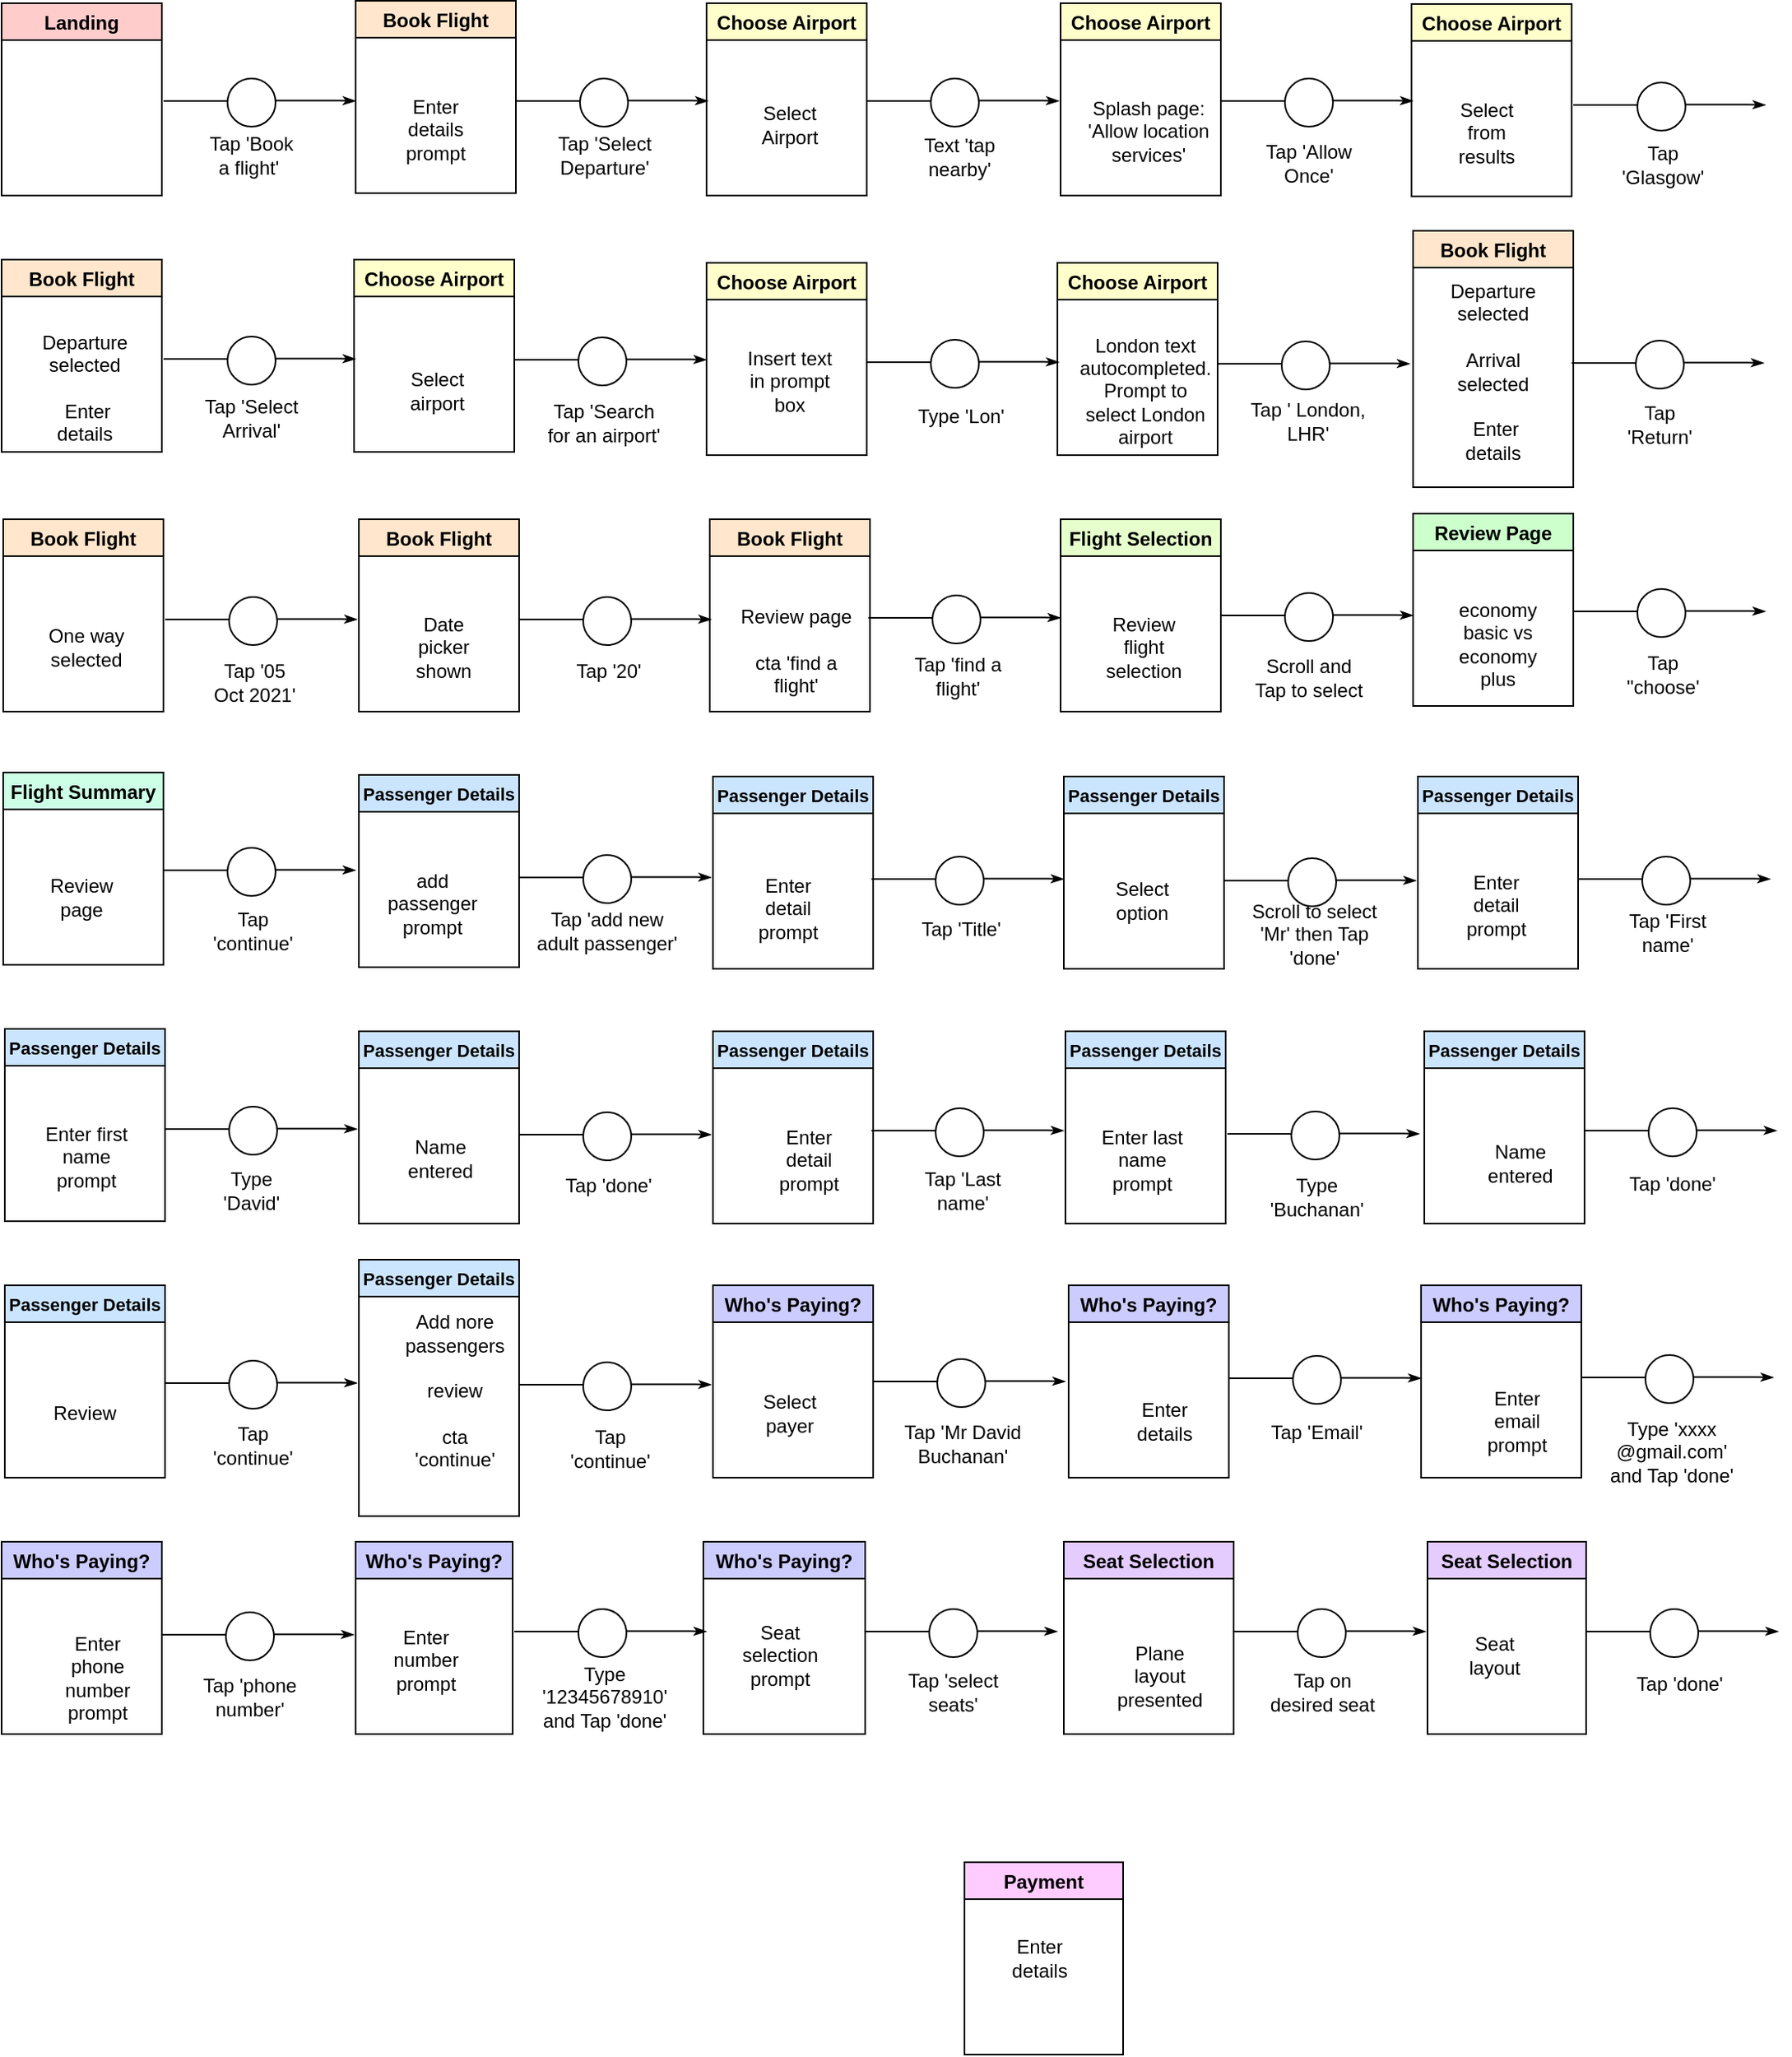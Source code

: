 <mxfile version="15.4.3" type="github" pages="3">
  <diagram id="rb-pypnUGAUjR04Ts9U1" name="Page-1">
    <mxGraphModel dx="2157" dy="1091" grid="1" gridSize="10" guides="1" tooltips="1" connect="1" arrows="1" fold="1" page="1" pageScale="1" pageWidth="827" pageHeight="1169" math="0" shadow="0">
      <root>
        <mxCell id="hMW5H2m9D7a2tleL5P6j-0" />
        <mxCell id="hMW5H2m9D7a2tleL5P6j-1" parent="hMW5H2m9D7a2tleL5P6j-0" />
        <mxCell id="hMW5H2m9D7a2tleL5P6j-2" value="" style="ellipse;whiteSpace=wrap;html=1;rounded=0;shadow=0;labelBackgroundColor=none;strokeWidth=1;fontFamily=Verdana;fontSize=8;align=center;" parent="hMW5H2m9D7a2tleL5P6j-1" vertex="1">
          <mxGeometry x="181" y="87" width="30" height="30" as="geometry" />
        </mxCell>
        <mxCell id="hMW5H2m9D7a2tleL5P6j-3" value="Landing" style="swimlane;labelBackgroundColor=none;labelBorderColor=none;fillColor=#FFCCCC;" parent="hMW5H2m9D7a2tleL5P6j-1" vertex="1">
          <mxGeometry x="40" y="40" width="100" height="120" as="geometry">
            <mxRectangle x="40" y="40" width="130" height="23" as="alternateBounds" />
          </mxGeometry>
        </mxCell>
        <mxCell id="hMW5H2m9D7a2tleL5P6j-4" value="" style="line;strokeWidth=1;html=1;" parent="hMW5H2m9D7a2tleL5P6j-1" vertex="1">
          <mxGeometry x="141" y="96" width="40" height="10" as="geometry" />
        </mxCell>
        <mxCell id="hMW5H2m9D7a2tleL5P6j-5" style="edgeStyle=orthogonalEdgeStyle;rounded=0;html=1;labelBackgroundColor=none;startArrow=none;startFill=0;startSize=5;endArrow=classicThin;endFill=1;endSize=5;jettySize=auto;orthogonalLoop=1;strokeWidth=1;fontFamily=Verdana;fontSize=8" parent="hMW5H2m9D7a2tleL5P6j-1" edge="1">
          <mxGeometry relative="1" as="geometry">
            <mxPoint x="211" y="100.8" as="sourcePoint" />
            <mxPoint x="261" y="101" as="targetPoint" />
            <Array as="points">
              <mxPoint x="251" y="101" />
              <mxPoint x="251" y="101" />
            </Array>
          </mxGeometry>
        </mxCell>
        <mxCell id="hMW5H2m9D7a2tleL5P6j-6" value="" style="ellipse;whiteSpace=wrap;html=1;rounded=0;shadow=0;labelBackgroundColor=none;strokeWidth=1;fontFamily=Verdana;fontSize=8;align=center;" parent="hMW5H2m9D7a2tleL5P6j-1" vertex="1">
          <mxGeometry x="401" y="87" width="30" height="30" as="geometry" />
        </mxCell>
        <mxCell id="hMW5H2m9D7a2tleL5P6j-7" value="Book Flight" style="swimlane;startSize=23;fillColor=#FFE6CC;" parent="hMW5H2m9D7a2tleL5P6j-1" vertex="1">
          <mxGeometry x="261" y="38.5" width="100" height="120" as="geometry">
            <mxRectangle x="310" y="160" width="130" height="23" as="alternateBounds" />
          </mxGeometry>
        </mxCell>
        <mxCell id="R05Kf0UMh7dOOsXil6bq-0" value="Enter details prompt" style="text;html=1;strokeColor=none;fillColor=none;align=center;verticalAlign=middle;whiteSpace=wrap;rounded=0;labelBackgroundColor=none;labelBorderColor=none;" parent="hMW5H2m9D7a2tleL5P6j-7" vertex="1">
          <mxGeometry x="20" y="65" width="60" height="30" as="geometry" />
        </mxCell>
        <mxCell id="hMW5H2m9D7a2tleL5P6j-8" value="" style="line;strokeWidth=1;html=1;" parent="hMW5H2m9D7a2tleL5P6j-1" vertex="1">
          <mxGeometry x="361" y="96" width="40" height="10" as="geometry" />
        </mxCell>
        <mxCell id="hMW5H2m9D7a2tleL5P6j-9" style="edgeStyle=orthogonalEdgeStyle;rounded=0;html=1;labelBackgroundColor=none;startArrow=none;startFill=0;startSize=5;endArrow=classicThin;endFill=1;endSize=5;jettySize=auto;orthogonalLoop=1;strokeWidth=1;fontFamily=Verdana;fontSize=8" parent="hMW5H2m9D7a2tleL5P6j-1" edge="1">
          <mxGeometry relative="1" as="geometry">
            <mxPoint x="431" y="100.8" as="sourcePoint" />
            <mxPoint x="481" y="101" as="targetPoint" />
            <Array as="points">
              <mxPoint x="471" y="101" />
              <mxPoint x="471" y="101" />
            </Array>
          </mxGeometry>
        </mxCell>
        <mxCell id="hMW5H2m9D7a2tleL5P6j-10" value="" style="ellipse;whiteSpace=wrap;html=1;rounded=0;shadow=0;labelBackgroundColor=none;strokeWidth=1;fontFamily=Verdana;fontSize=8;align=center;" parent="hMW5H2m9D7a2tleL5P6j-1" vertex="1">
          <mxGeometry x="620" y="87" width="30" height="30" as="geometry" />
        </mxCell>
        <mxCell id="hMW5H2m9D7a2tleL5P6j-11" value="Choose Airport" style="swimlane;fillColor=#FFFFCC;" parent="hMW5H2m9D7a2tleL5P6j-1" vertex="1">
          <mxGeometry x="480" y="40" width="100" height="120" as="geometry">
            <mxRectangle x="310" y="160" width="130" height="23" as="alternateBounds" />
          </mxGeometry>
        </mxCell>
        <mxCell id="R05Kf0UMh7dOOsXil6bq-1" value="Select Airport&lt;span style=&quot;color: rgba(0 , 0 , 0 , 0) ; font-family: monospace ; font-size: 0px&quot;&gt;%3CmxGraphModel%3E%3Croot%3E%3CmxCell%20id%3D%220%22%2F%3E%3CmxCell%20id%3D%221%22%20parent%3D%220%22%2F%3E%3CmxCell%20id%3D%222%22%20value%3D%22Enter%20details%20prompt%22%20style%3D%22text%3Bhtml%3D1%3BstrokeColor%3Dnone%3BfillColor%3Dnone%3Balign%3Dcenter%3BverticalAlign%3Dmiddle%3BwhiteSpace%3Dwrap%3Brounded%3D0%3BlabelBackgroundColor%3Dnone%3BlabelBorderColor%3Dnone%3B%22%20vertex%3D%221%22%20parent%3D%221%22%3E%3CmxGeometry%20x%3D%22310%22%20y%3D%22107%22%20width%3D%2260%22%20height%3D%2230%22%20as%3D%22geometry%22%2F%3E%3C%2FmxCell%3E%3C%2Froot%3E%3C%2FmxGraphModel%3E&lt;/span&gt;" style="text;html=1;strokeColor=none;fillColor=none;align=center;verticalAlign=middle;whiteSpace=wrap;rounded=0;labelBackgroundColor=none;labelBorderColor=none;" parent="hMW5H2m9D7a2tleL5P6j-11" vertex="1">
          <mxGeometry x="22" y="61" width="60" height="30" as="geometry" />
        </mxCell>
        <mxCell id="hMW5H2m9D7a2tleL5P6j-12" value="" style="line;strokeWidth=1;html=1;" parent="hMW5H2m9D7a2tleL5P6j-1" vertex="1">
          <mxGeometry x="580" y="96" width="40" height="10" as="geometry" />
        </mxCell>
        <mxCell id="hMW5H2m9D7a2tleL5P6j-13" style="edgeStyle=orthogonalEdgeStyle;rounded=0;html=1;labelBackgroundColor=none;startArrow=none;startFill=0;startSize=5;endArrow=classicThin;endFill=1;endSize=5;jettySize=auto;orthogonalLoop=1;strokeWidth=1;fontFamily=Verdana;fontSize=8" parent="hMW5H2m9D7a2tleL5P6j-1" edge="1">
          <mxGeometry relative="1" as="geometry">
            <mxPoint x="650" y="100.8" as="sourcePoint" />
            <mxPoint x="700" y="101" as="targetPoint" />
            <Array as="points">
              <mxPoint x="690" y="101" />
              <mxPoint x="690" y="101" />
            </Array>
          </mxGeometry>
        </mxCell>
        <mxCell id="hMW5H2m9D7a2tleL5P6j-14" value="" style="ellipse;whiteSpace=wrap;html=1;rounded=0;shadow=0;labelBackgroundColor=none;strokeWidth=1;fontFamily=Verdana;fontSize=8;align=center;" parent="hMW5H2m9D7a2tleL5P6j-1" vertex="1">
          <mxGeometry x="841" y="87" width="30" height="30" as="geometry" />
        </mxCell>
        <mxCell id="hMW5H2m9D7a2tleL5P6j-15" value="Choose Airport" style="swimlane;fillColor=#FFFFCC;" parent="hMW5H2m9D7a2tleL5P6j-1" vertex="1">
          <mxGeometry x="701" y="40" width="100" height="120" as="geometry">
            <mxRectangle x="310" y="160" width="130" height="23" as="alternateBounds" />
          </mxGeometry>
        </mxCell>
        <mxCell id="R05Kf0UMh7dOOsXil6bq-2" value="Splash page: &#39;Allow location services&#39;" style="text;html=1;strokeColor=none;fillColor=none;align=center;verticalAlign=middle;whiteSpace=wrap;rounded=0;labelBackgroundColor=none;labelBorderColor=none;" parent="hMW5H2m9D7a2tleL5P6j-15" vertex="1">
          <mxGeometry x="15" y="65" width="80" height="30" as="geometry" />
        </mxCell>
        <mxCell id="hMW5H2m9D7a2tleL5P6j-16" value="" style="line;strokeWidth=1;html=1;" parent="hMW5H2m9D7a2tleL5P6j-1" vertex="1">
          <mxGeometry x="801" y="96" width="40" height="10" as="geometry" />
        </mxCell>
        <mxCell id="hMW5H2m9D7a2tleL5P6j-17" style="edgeStyle=orthogonalEdgeStyle;rounded=0;html=1;labelBackgroundColor=none;startArrow=none;startFill=0;startSize=5;endArrow=classicThin;endFill=1;endSize=5;jettySize=auto;orthogonalLoop=1;strokeWidth=1;fontFamily=Verdana;fontSize=8" parent="hMW5H2m9D7a2tleL5P6j-1" edge="1">
          <mxGeometry relative="1" as="geometry">
            <mxPoint x="871" y="100.8" as="sourcePoint" />
            <mxPoint x="921" y="101" as="targetPoint" />
            <Array as="points">
              <mxPoint x="911" y="101" />
              <mxPoint x="911" y="101" />
            </Array>
          </mxGeometry>
        </mxCell>
        <mxCell id="hMW5H2m9D7a2tleL5P6j-18" value="" style="ellipse;whiteSpace=wrap;html=1;rounded=0;shadow=0;labelBackgroundColor=none;strokeWidth=1;fontFamily=Verdana;fontSize=8;align=center;" parent="hMW5H2m9D7a2tleL5P6j-1" vertex="1">
          <mxGeometry x="1061" y="89.5" width="30" height="30" as="geometry" />
        </mxCell>
        <mxCell id="hMW5H2m9D7a2tleL5P6j-19" value="Choose Airport" style="swimlane;fillColor=#FFFFCC;" parent="hMW5H2m9D7a2tleL5P6j-1" vertex="1">
          <mxGeometry x="920" y="40.5" width="100" height="120" as="geometry">
            <mxRectangle x="310" y="160" width="130" height="23" as="alternateBounds" />
          </mxGeometry>
        </mxCell>
        <mxCell id="R05Kf0UMh7dOOsXil6bq-4" value="Select from results" style="text;html=1;strokeColor=none;fillColor=none;align=center;verticalAlign=middle;whiteSpace=wrap;rounded=0;labelBackgroundColor=none;labelBorderColor=none;" parent="hMW5H2m9D7a2tleL5P6j-19" vertex="1">
          <mxGeometry x="17" y="65" width="60" height="30" as="geometry" />
        </mxCell>
        <mxCell id="hMW5H2m9D7a2tleL5P6j-20" value="" style="line;strokeWidth=1;html=1;" parent="hMW5H2m9D7a2tleL5P6j-1" vertex="1">
          <mxGeometry x="1021" y="98.5" width="40" height="10" as="geometry" />
        </mxCell>
        <mxCell id="hMW5H2m9D7a2tleL5P6j-21" style="edgeStyle=orthogonalEdgeStyle;rounded=0;html=1;labelBackgroundColor=none;startArrow=none;startFill=0;startSize=5;endArrow=classicThin;endFill=1;endSize=5;jettySize=auto;orthogonalLoop=1;strokeWidth=1;fontFamily=Verdana;fontSize=8" parent="hMW5H2m9D7a2tleL5P6j-1" edge="1">
          <mxGeometry relative="1" as="geometry">
            <mxPoint x="1091" y="103.3" as="sourcePoint" />
            <mxPoint x="1141" y="103.5" as="targetPoint" />
            <Array as="points">
              <mxPoint x="1131" y="103.5" />
              <mxPoint x="1131" y="103.5" />
            </Array>
          </mxGeometry>
        </mxCell>
        <mxCell id="hMW5H2m9D7a2tleL5P6j-22" value="" style="ellipse;whiteSpace=wrap;html=1;rounded=0;shadow=0;labelBackgroundColor=none;strokeWidth=1;fontFamily=Verdana;fontSize=8;align=center;" parent="hMW5H2m9D7a2tleL5P6j-1" vertex="1">
          <mxGeometry x="181" y="248" width="30" height="30" as="geometry" />
        </mxCell>
        <mxCell id="hMW5H2m9D7a2tleL5P6j-23" value="Book Flight" style="swimlane;fillColor=#FFE6CC;" parent="hMW5H2m9D7a2tleL5P6j-1" vertex="1">
          <mxGeometry x="40" y="200" width="100" height="120" as="geometry">
            <mxRectangle x="310" y="160" width="130" height="23" as="alternateBounds" />
          </mxGeometry>
        </mxCell>
        <mxCell id="R05Kf0UMh7dOOsXil6bq-5" value="Departure selected&lt;br&gt;&lt;br&gt;&amp;nbsp;Enter details" style="text;html=1;strokeColor=none;fillColor=none;align=center;verticalAlign=middle;whiteSpace=wrap;rounded=0;labelBackgroundColor=none;labelBorderColor=none;" parent="hMW5H2m9D7a2tleL5P6j-23" vertex="1">
          <mxGeometry x="22" y="62" width="60" height="35" as="geometry" />
        </mxCell>
        <mxCell id="hMW5H2m9D7a2tleL5P6j-24" value="" style="line;strokeWidth=1;html=1;" parent="hMW5H2m9D7a2tleL5P6j-1" vertex="1">
          <mxGeometry x="141" y="257" width="40" height="10" as="geometry" />
        </mxCell>
        <mxCell id="hMW5H2m9D7a2tleL5P6j-25" style="edgeStyle=orthogonalEdgeStyle;rounded=0;html=1;labelBackgroundColor=none;startArrow=none;startFill=0;startSize=5;endArrow=classicThin;endFill=1;endSize=5;jettySize=auto;orthogonalLoop=1;strokeWidth=1;fontFamily=Verdana;fontSize=8" parent="hMW5H2m9D7a2tleL5P6j-1" edge="1">
          <mxGeometry relative="1" as="geometry">
            <mxPoint x="211" y="261.8" as="sourcePoint" />
            <mxPoint x="261" y="262" as="targetPoint" />
            <Array as="points">
              <mxPoint x="251" y="262" />
              <mxPoint x="251" y="262" />
            </Array>
          </mxGeometry>
        </mxCell>
        <mxCell id="hMW5H2m9D7a2tleL5P6j-27" value="Choose Airport" style="swimlane;fillColor=#FFFFCC;" parent="hMW5H2m9D7a2tleL5P6j-1" vertex="1">
          <mxGeometry x="260" y="200" width="100" height="120" as="geometry">
            <mxRectangle x="310" y="160" width="130" height="23" as="alternateBounds" />
          </mxGeometry>
        </mxCell>
        <mxCell id="R05Kf0UMh7dOOsXil6bq-6" value="Select airport" style="text;html=1;strokeColor=none;fillColor=none;align=center;verticalAlign=middle;whiteSpace=wrap;rounded=0;labelBackgroundColor=none;labelBorderColor=none;" parent="hMW5H2m9D7a2tleL5P6j-27" vertex="1">
          <mxGeometry x="22" y="67" width="60" height="30" as="geometry" />
        </mxCell>
        <mxCell id="hMW5H2m9D7a2tleL5P6j-30" value="" style="ellipse;whiteSpace=wrap;html=1;rounded=0;shadow=0;labelBackgroundColor=none;strokeWidth=1;fontFamily=Verdana;fontSize=8;align=center;" parent="hMW5H2m9D7a2tleL5P6j-1" vertex="1">
          <mxGeometry x="620" y="250" width="30" height="30" as="geometry" />
        </mxCell>
        <mxCell id="hMW5H2m9D7a2tleL5P6j-31" value="Choose Airport" style="swimlane;fillColor=#FFFFCC;" parent="hMW5H2m9D7a2tleL5P6j-1" vertex="1">
          <mxGeometry x="480" y="202" width="100" height="120" as="geometry">
            <mxRectangle x="310" y="160" width="130" height="23" as="alternateBounds" />
          </mxGeometry>
        </mxCell>
        <mxCell id="R05Kf0UMh7dOOsXil6bq-7" value="Insert text in prompt box" style="text;html=1;strokeColor=none;fillColor=none;align=center;verticalAlign=middle;whiteSpace=wrap;rounded=0;labelBackgroundColor=none;labelBorderColor=none;" parent="hMW5H2m9D7a2tleL5P6j-31" vertex="1">
          <mxGeometry x="22" y="59" width="60" height="30" as="geometry" />
        </mxCell>
        <mxCell id="hMW5H2m9D7a2tleL5P6j-32" value="" style="line;strokeWidth=1;html=1;" parent="hMW5H2m9D7a2tleL5P6j-1" vertex="1">
          <mxGeometry x="580" y="259" width="40" height="10" as="geometry" />
        </mxCell>
        <mxCell id="hMW5H2m9D7a2tleL5P6j-33" style="edgeStyle=orthogonalEdgeStyle;rounded=0;html=1;labelBackgroundColor=none;startArrow=none;startFill=0;startSize=5;endArrow=classicThin;endFill=1;endSize=5;jettySize=auto;orthogonalLoop=1;strokeWidth=1;fontFamily=Verdana;fontSize=8" parent="hMW5H2m9D7a2tleL5P6j-1" edge="1">
          <mxGeometry relative="1" as="geometry">
            <mxPoint x="650" y="263.8" as="sourcePoint" />
            <mxPoint x="700" y="264" as="targetPoint" />
            <Array as="points">
              <mxPoint x="690" y="264" />
              <mxPoint x="690" y="264" />
            </Array>
          </mxGeometry>
        </mxCell>
        <mxCell id="hMW5H2m9D7a2tleL5P6j-34" value="" style="ellipse;whiteSpace=wrap;html=1;rounded=0;shadow=0;labelBackgroundColor=none;strokeWidth=1;fontFamily=Verdana;fontSize=8;align=center;" parent="hMW5H2m9D7a2tleL5P6j-1" vertex="1">
          <mxGeometry x="839" y="251" width="30" height="30" as="geometry" />
        </mxCell>
        <mxCell id="hMW5H2m9D7a2tleL5P6j-35" value="Choose Airport" style="swimlane;fillColor=#FFFFCC;" parent="hMW5H2m9D7a2tleL5P6j-1" vertex="1">
          <mxGeometry x="699" y="202" width="100" height="120" as="geometry">
            <mxRectangle x="310" y="160" width="130" height="23" as="alternateBounds" />
          </mxGeometry>
        </mxCell>
        <mxCell id="R05Kf0UMh7dOOsXil6bq-9" value="London text autocompleted. Prompt to select London airport" style="text;html=1;strokeColor=none;fillColor=none;align=center;verticalAlign=middle;whiteSpace=wrap;rounded=0;labelBackgroundColor=none;labelBorderColor=none;" parent="hMW5H2m9D7a2tleL5P6j-35" vertex="1">
          <mxGeometry x="20" y="65" width="70" height="30" as="geometry" />
        </mxCell>
        <mxCell id="hMW5H2m9D7a2tleL5P6j-36" value="" style="line;strokeWidth=1;html=1;" parent="hMW5H2m9D7a2tleL5P6j-1" vertex="1">
          <mxGeometry x="799" y="260" width="40" height="10" as="geometry" />
        </mxCell>
        <mxCell id="hMW5H2m9D7a2tleL5P6j-37" style="edgeStyle=orthogonalEdgeStyle;rounded=0;html=1;labelBackgroundColor=none;startArrow=none;startFill=0;startSize=5;endArrow=classicThin;endFill=1;endSize=5;jettySize=auto;orthogonalLoop=1;strokeWidth=1;fontFamily=Verdana;fontSize=8" parent="hMW5H2m9D7a2tleL5P6j-1" edge="1">
          <mxGeometry relative="1" as="geometry">
            <mxPoint x="869" y="264.8" as="sourcePoint" />
            <mxPoint x="919" y="265" as="targetPoint" />
            <Array as="points">
              <mxPoint x="909" y="265" />
              <mxPoint x="909" y="265" />
            </Array>
          </mxGeometry>
        </mxCell>
        <mxCell id="hMW5H2m9D7a2tleL5P6j-38" value="" style="ellipse;whiteSpace=wrap;html=1;rounded=0;shadow=0;labelBackgroundColor=none;strokeWidth=1;fontFamily=Verdana;fontSize=8;align=center;" parent="hMW5H2m9D7a2tleL5P6j-1" vertex="1">
          <mxGeometry x="1060" y="250.5" width="30" height="30" as="geometry" />
        </mxCell>
        <mxCell id="hMW5H2m9D7a2tleL5P6j-39" value="Book Flight" style="swimlane;fillColor=#FFE6CC;" parent="hMW5H2m9D7a2tleL5P6j-1" vertex="1">
          <mxGeometry x="921" y="182" width="100" height="160" as="geometry">
            <mxRectangle x="310" y="160" width="130" height="23" as="alternateBounds" />
          </mxGeometry>
        </mxCell>
        <mxCell id="R05Kf0UMh7dOOsXil6bq-11" value="Departure selected&lt;br&gt;&lt;br&gt;Arrival selected&lt;br&gt;&lt;br&gt;&amp;nbsp;Enter details" style="text;html=1;strokeColor=none;fillColor=none;align=center;verticalAlign=middle;whiteSpace=wrap;rounded=0;labelBackgroundColor=none;labelBorderColor=none;" parent="hMW5H2m9D7a2tleL5P6j-39" vertex="1">
          <mxGeometry x="20" y="70" width="60" height="35" as="geometry" />
        </mxCell>
        <mxCell id="hMW5H2m9D7a2tleL5P6j-40" value="" style="line;strokeWidth=1;html=1;" parent="hMW5H2m9D7a2tleL5P6j-1" vertex="1">
          <mxGeometry x="1020" y="259.5" width="40" height="10" as="geometry" />
        </mxCell>
        <mxCell id="hMW5H2m9D7a2tleL5P6j-41" style="edgeStyle=orthogonalEdgeStyle;rounded=0;html=1;labelBackgroundColor=none;startArrow=none;startFill=0;startSize=5;endArrow=classicThin;endFill=1;endSize=5;jettySize=auto;orthogonalLoop=1;strokeWidth=1;fontFamily=Verdana;fontSize=8" parent="hMW5H2m9D7a2tleL5P6j-1" edge="1">
          <mxGeometry relative="1" as="geometry">
            <mxPoint x="1090" y="264.3" as="sourcePoint" />
            <mxPoint x="1140" y="264.5" as="targetPoint" />
            <Array as="points">
              <mxPoint x="1130" y="264.5" />
              <mxPoint x="1130" y="264.5" />
            </Array>
          </mxGeometry>
        </mxCell>
        <mxCell id="hMW5H2m9D7a2tleL5P6j-42" value="" style="ellipse;whiteSpace=wrap;html=1;rounded=0;shadow=0;labelBackgroundColor=none;strokeWidth=1;fontFamily=Verdana;fontSize=8;align=center;" parent="hMW5H2m9D7a2tleL5P6j-1" vertex="1">
          <mxGeometry x="182" y="410.5" width="30" height="30" as="geometry" />
        </mxCell>
        <mxCell id="hMW5H2m9D7a2tleL5P6j-43" value="Book Flight" style="swimlane;fillColor=#FFE6CC;" parent="hMW5H2m9D7a2tleL5P6j-1" vertex="1">
          <mxGeometry x="41" y="362" width="100" height="120" as="geometry">
            <mxRectangle x="310" y="160" width="130" height="23" as="alternateBounds" />
          </mxGeometry>
        </mxCell>
        <mxCell id="R05Kf0UMh7dOOsXil6bq-12" value="One way selected" style="text;html=1;strokeColor=none;fillColor=none;align=center;verticalAlign=middle;whiteSpace=wrap;rounded=0;labelBackgroundColor=none;labelBorderColor=none;" parent="hMW5H2m9D7a2tleL5P6j-43" vertex="1">
          <mxGeometry x="22" y="65" width="60" height="30" as="geometry" />
        </mxCell>
        <mxCell id="hMW5H2m9D7a2tleL5P6j-44" value="" style="line;strokeWidth=1;html=1;" parent="hMW5H2m9D7a2tleL5P6j-1" vertex="1">
          <mxGeometry x="142" y="419.5" width="40" height="10" as="geometry" />
        </mxCell>
        <mxCell id="hMW5H2m9D7a2tleL5P6j-45" style="edgeStyle=orthogonalEdgeStyle;rounded=0;html=1;labelBackgroundColor=none;startArrow=none;startFill=0;startSize=5;endArrow=classicThin;endFill=1;endSize=5;jettySize=auto;orthogonalLoop=1;strokeWidth=1;fontFamily=Verdana;fontSize=8" parent="hMW5H2m9D7a2tleL5P6j-1" edge="1">
          <mxGeometry relative="1" as="geometry">
            <mxPoint x="212" y="424.3" as="sourcePoint" />
            <mxPoint x="262" y="424.5" as="targetPoint" />
            <Array as="points">
              <mxPoint x="252" y="424.5" />
              <mxPoint x="252" y="424.5" />
            </Array>
          </mxGeometry>
        </mxCell>
        <mxCell id="hMW5H2m9D7a2tleL5P6j-46" value="" style="ellipse;whiteSpace=wrap;html=1;rounded=0;shadow=0;labelBackgroundColor=none;strokeWidth=1;fontFamily=Verdana;fontSize=8;align=center;" parent="hMW5H2m9D7a2tleL5P6j-1" vertex="1">
          <mxGeometry x="403" y="410.5" width="30" height="30" as="geometry" />
        </mxCell>
        <mxCell id="hMW5H2m9D7a2tleL5P6j-47" value="Book Flight" style="swimlane;fillColor=#FFE6CC;" parent="hMW5H2m9D7a2tleL5P6j-1" vertex="1">
          <mxGeometry x="263" y="362" width="100" height="120" as="geometry">
            <mxRectangle x="310" y="160" width="130" height="23" as="alternateBounds" />
          </mxGeometry>
        </mxCell>
        <mxCell id="R05Kf0UMh7dOOsXil6bq-13" value="Date picker shown" style="text;html=1;strokeColor=none;fillColor=none;align=center;verticalAlign=middle;whiteSpace=wrap;rounded=0;labelBackgroundColor=none;labelBorderColor=none;" parent="hMW5H2m9D7a2tleL5P6j-47" vertex="1">
          <mxGeometry x="23" y="65" width="60" height="30" as="geometry" />
        </mxCell>
        <mxCell id="hMW5H2m9D7a2tleL5P6j-48" value="" style="line;strokeWidth=1;html=1;" parent="hMW5H2m9D7a2tleL5P6j-1" vertex="1">
          <mxGeometry x="363" y="419.5" width="40" height="10" as="geometry" />
        </mxCell>
        <mxCell id="hMW5H2m9D7a2tleL5P6j-49" style="edgeStyle=orthogonalEdgeStyle;rounded=0;html=1;labelBackgroundColor=none;startArrow=none;startFill=0;startSize=5;endArrow=classicThin;endFill=1;endSize=5;jettySize=auto;orthogonalLoop=1;strokeWidth=1;fontFamily=Verdana;fontSize=8" parent="hMW5H2m9D7a2tleL5P6j-1" edge="1">
          <mxGeometry relative="1" as="geometry">
            <mxPoint x="433" y="424.3" as="sourcePoint" />
            <mxPoint x="483" y="424.5" as="targetPoint" />
            <Array as="points">
              <mxPoint x="473" y="424.5" />
              <mxPoint x="473" y="424.5" />
            </Array>
          </mxGeometry>
        </mxCell>
        <mxCell id="hMW5H2m9D7a2tleL5P6j-50" value="" style="ellipse;whiteSpace=wrap;html=1;rounded=0;shadow=0;labelBackgroundColor=none;strokeWidth=1;fontFamily=Verdana;fontSize=8;align=center;" parent="hMW5H2m9D7a2tleL5P6j-1" vertex="1">
          <mxGeometry x="621" y="409.5" width="30" height="30" as="geometry" />
        </mxCell>
        <mxCell id="hMW5H2m9D7a2tleL5P6j-51" value="Book Flight" style="swimlane;fillColor=#FFE6CC;" parent="hMW5H2m9D7a2tleL5P6j-1" vertex="1">
          <mxGeometry x="482" y="362" width="100" height="120" as="geometry">
            <mxRectangle x="310" y="160" width="130" height="23" as="alternateBounds" />
          </mxGeometry>
        </mxCell>
        <mxCell id="R05Kf0UMh7dOOsXil6bq-14" value="Review page&lt;br&gt;&lt;br&gt;cta &#39;find a flight&#39;" style="text;html=1;strokeColor=none;fillColor=none;align=center;verticalAlign=middle;whiteSpace=wrap;rounded=0;labelBackgroundColor=none;labelBorderColor=none;" parent="hMW5H2m9D7a2tleL5P6j-51" vertex="1">
          <mxGeometry x="14" y="67" width="80" height="30" as="geometry" />
        </mxCell>
        <mxCell id="hMW5H2m9D7a2tleL5P6j-52" value="" style="line;strokeWidth=1;html=1;" parent="hMW5H2m9D7a2tleL5P6j-1" vertex="1">
          <mxGeometry x="581" y="418.5" width="40" height="10" as="geometry" />
        </mxCell>
        <mxCell id="hMW5H2m9D7a2tleL5P6j-53" style="edgeStyle=orthogonalEdgeStyle;rounded=0;html=1;labelBackgroundColor=none;startArrow=none;startFill=0;startSize=5;endArrow=classicThin;endFill=1;endSize=5;jettySize=auto;orthogonalLoop=1;strokeWidth=1;fontFamily=Verdana;fontSize=8" parent="hMW5H2m9D7a2tleL5P6j-1" edge="1">
          <mxGeometry relative="1" as="geometry">
            <mxPoint x="651" y="423.3" as="sourcePoint" />
            <mxPoint x="701" y="423.5" as="targetPoint" />
            <Array as="points">
              <mxPoint x="691" y="423.5" />
              <mxPoint x="691" y="423.5" />
            </Array>
          </mxGeometry>
        </mxCell>
        <mxCell id="hMW5H2m9D7a2tleL5P6j-54" value="" style="ellipse;whiteSpace=wrap;html=1;rounded=0;shadow=0;labelBackgroundColor=none;strokeWidth=1;fontFamily=Verdana;fontSize=8;align=center;" parent="hMW5H2m9D7a2tleL5P6j-1" vertex="1">
          <mxGeometry x="841" y="408" width="30" height="30" as="geometry" />
        </mxCell>
        <mxCell id="hMW5H2m9D7a2tleL5P6j-55" value="Flight Selection" style="swimlane;fillColor=#E6FFCC;" parent="hMW5H2m9D7a2tleL5P6j-1" vertex="1">
          <mxGeometry x="701" y="362" width="100" height="120" as="geometry">
            <mxRectangle x="310" y="160" width="130" height="23" as="alternateBounds" />
          </mxGeometry>
        </mxCell>
        <mxCell id="hMW5H2m9D7a2tleL5P6j-56" value="" style="line;strokeWidth=1;html=1;" parent="hMW5H2m9D7a2tleL5P6j-1" vertex="1">
          <mxGeometry x="801" y="417" width="40" height="10" as="geometry" />
        </mxCell>
        <mxCell id="hMW5H2m9D7a2tleL5P6j-57" style="edgeStyle=orthogonalEdgeStyle;rounded=0;html=1;labelBackgroundColor=none;startArrow=none;startFill=0;startSize=5;endArrow=classicThin;endFill=1;endSize=5;jettySize=auto;orthogonalLoop=1;strokeWidth=1;fontFamily=Verdana;fontSize=8" parent="hMW5H2m9D7a2tleL5P6j-1" edge="1">
          <mxGeometry relative="1" as="geometry">
            <mxPoint x="871" y="421.8" as="sourcePoint" />
            <mxPoint x="921" y="422" as="targetPoint" />
            <Array as="points">
              <mxPoint x="911" y="422" />
              <mxPoint x="911" y="422" />
            </Array>
          </mxGeometry>
        </mxCell>
        <mxCell id="hMW5H2m9D7a2tleL5P6j-58" value="" style="ellipse;whiteSpace=wrap;html=1;rounded=0;shadow=0;labelBackgroundColor=none;strokeWidth=1;fontFamily=Verdana;fontSize=8;align=center;" parent="hMW5H2m9D7a2tleL5P6j-1" vertex="1">
          <mxGeometry x="1061" y="405.5" width="30" height="30" as="geometry" />
        </mxCell>
        <mxCell id="hMW5H2m9D7a2tleL5P6j-59" value="Review Page" style="swimlane;fillColor=#CCFFCC;" parent="hMW5H2m9D7a2tleL5P6j-1" vertex="1">
          <mxGeometry x="921" y="358.5" width="100" height="120" as="geometry">
            <mxRectangle x="310" y="160" width="130" height="23" as="alternateBounds" />
          </mxGeometry>
        </mxCell>
        <mxCell id="R05Kf0UMh7dOOsXil6bq-16" value="economy basic vs economy plus" style="text;html=1;strokeColor=none;fillColor=none;align=center;verticalAlign=middle;whiteSpace=wrap;rounded=0;labelBackgroundColor=none;labelBorderColor=none;" parent="hMW5H2m9D7a2tleL5P6j-59" vertex="1">
          <mxGeometry x="23" y="66" width="60" height="30" as="geometry" />
        </mxCell>
        <mxCell id="hMW5H2m9D7a2tleL5P6j-60" value="" style="line;strokeWidth=1;html=1;" parent="hMW5H2m9D7a2tleL5P6j-1" vertex="1">
          <mxGeometry x="1021" y="414.5" width="40" height="10" as="geometry" />
        </mxCell>
        <mxCell id="hMW5H2m9D7a2tleL5P6j-61" style="edgeStyle=orthogonalEdgeStyle;rounded=0;html=1;labelBackgroundColor=none;startArrow=none;startFill=0;startSize=5;endArrow=classicThin;endFill=1;endSize=5;jettySize=auto;orthogonalLoop=1;strokeWidth=1;fontFamily=Verdana;fontSize=8" parent="hMW5H2m9D7a2tleL5P6j-1" edge="1">
          <mxGeometry relative="1" as="geometry">
            <mxPoint x="1091" y="419.3" as="sourcePoint" />
            <mxPoint x="1141" y="419.5" as="targetPoint" />
            <Array as="points">
              <mxPoint x="1131" y="419.5" />
              <mxPoint x="1131" y="419.5" />
            </Array>
          </mxGeometry>
        </mxCell>
        <mxCell id="hMW5H2m9D7a2tleL5P6j-62" value="" style="ellipse;whiteSpace=wrap;html=1;rounded=0;shadow=0;labelBackgroundColor=none;strokeWidth=1;fontFamily=Verdana;fontSize=8;align=center;" parent="hMW5H2m9D7a2tleL5P6j-1" vertex="1">
          <mxGeometry x="181" y="567" width="30" height="30" as="geometry" />
        </mxCell>
        <mxCell id="hMW5H2m9D7a2tleL5P6j-63" value="Flight Summary" style="swimlane;fillColor=#CCFFE6;" parent="hMW5H2m9D7a2tleL5P6j-1" vertex="1">
          <mxGeometry x="41" y="520" width="100" height="120" as="geometry">
            <mxRectangle x="310" y="160" width="130" height="23" as="alternateBounds" />
          </mxGeometry>
        </mxCell>
        <mxCell id="R05Kf0UMh7dOOsXil6bq-17" value="Review page" style="text;html=1;strokeColor=none;fillColor=none;align=center;verticalAlign=middle;whiteSpace=wrap;rounded=0;labelBackgroundColor=none;labelBorderColor=none;" parent="hMW5H2m9D7a2tleL5P6j-63" vertex="1">
          <mxGeometry x="19" y="63" width="60" height="30" as="geometry" />
        </mxCell>
        <mxCell id="hMW5H2m9D7a2tleL5P6j-64" value="" style="line;strokeWidth=1;html=1;" parent="hMW5H2m9D7a2tleL5P6j-1" vertex="1">
          <mxGeometry x="141" y="576" width="40" height="10" as="geometry" />
        </mxCell>
        <mxCell id="hMW5H2m9D7a2tleL5P6j-65" style="edgeStyle=orthogonalEdgeStyle;rounded=0;html=1;labelBackgroundColor=none;startArrow=none;startFill=0;startSize=5;endArrow=classicThin;endFill=1;endSize=5;jettySize=auto;orthogonalLoop=1;strokeWidth=1;fontFamily=Verdana;fontSize=8" parent="hMW5H2m9D7a2tleL5P6j-1" edge="1">
          <mxGeometry relative="1" as="geometry">
            <mxPoint x="211" y="580.8" as="sourcePoint" />
            <mxPoint x="261" y="581" as="targetPoint" />
            <Array as="points">
              <mxPoint x="251" y="581" />
              <mxPoint x="251" y="581" />
            </Array>
          </mxGeometry>
        </mxCell>
        <mxCell id="38FS5L4Y4gcRMMmfQJto-1" value="Tap &#39;Book a flight&#39;&amp;nbsp;" style="text;html=1;strokeColor=none;fillColor=none;align=center;verticalAlign=middle;whiteSpace=wrap;rounded=0;labelBackgroundColor=none;labelBorderColor=none;" parent="hMW5H2m9D7a2tleL5P6j-1" vertex="1">
          <mxGeometry x="166" y="120" width="60" height="30" as="geometry" />
        </mxCell>
        <mxCell id="38FS5L4Y4gcRMMmfQJto-2" value="Tap &#39;Select Departure&#39;" style="text;html=1;strokeColor=none;fillColor=none;align=center;verticalAlign=middle;whiteSpace=wrap;rounded=0;labelBackgroundColor=none;labelBorderColor=none;" parent="hMW5H2m9D7a2tleL5P6j-1" vertex="1">
          <mxGeometry x="383.5" y="120" width="65" height="30" as="geometry" />
        </mxCell>
        <mxCell id="38FS5L4Y4gcRMMmfQJto-3" value="Text &#39;tap nearby&#39;" style="text;html=1;strokeColor=none;fillColor=none;align=center;verticalAlign=middle;whiteSpace=wrap;rounded=0;labelBackgroundColor=none;labelBorderColor=none;" parent="hMW5H2m9D7a2tleL5P6j-1" vertex="1">
          <mxGeometry x="608" y="121" width="60" height="30" as="geometry" />
        </mxCell>
        <mxCell id="38FS5L4Y4gcRMMmfQJto-4" value="Tap &#39;Allow Once&#39;" style="text;html=1;strokeColor=none;fillColor=none;align=center;verticalAlign=middle;whiteSpace=wrap;rounded=0;labelBackgroundColor=none;labelBorderColor=none;" parent="hMW5H2m9D7a2tleL5P6j-1" vertex="1">
          <mxGeometry x="826" y="125" width="60" height="30" as="geometry" />
        </mxCell>
        <mxCell id="38FS5L4Y4gcRMMmfQJto-5" value="Tap &#39;Glasgow&#39;" style="text;html=1;strokeColor=none;fillColor=none;align=center;verticalAlign=middle;whiteSpace=wrap;rounded=0;labelBackgroundColor=none;labelBorderColor=none;" parent="hMW5H2m9D7a2tleL5P6j-1" vertex="1">
          <mxGeometry x="1047" y="125.5" width="60" height="30" as="geometry" />
        </mxCell>
        <mxCell id="38FS5L4Y4gcRMMmfQJto-6" value="Tap &#39;Select Arrival&#39;" style="text;html=1;strokeColor=none;fillColor=none;align=center;verticalAlign=middle;whiteSpace=wrap;rounded=0;labelBackgroundColor=none;labelBorderColor=none;" parent="hMW5H2m9D7a2tleL5P6j-1" vertex="1">
          <mxGeometry x="164" y="284" width="64" height="30" as="geometry" />
        </mxCell>
        <mxCell id="38FS5L4Y4gcRMMmfQJto-7" value="Tap &#39;Search for an airport&#39;" style="text;html=1;strokeColor=none;fillColor=none;align=center;verticalAlign=middle;whiteSpace=wrap;rounded=0;labelBackgroundColor=none;labelBorderColor=none;" parent="hMW5H2m9D7a2tleL5P6j-1" vertex="1">
          <mxGeometry x="376" y="287" width="80" height="30" as="geometry" />
        </mxCell>
        <mxCell id="38FS5L4Y4gcRMMmfQJto-8" value="Type &#39;Lon&#39;" style="text;html=1;strokeColor=none;fillColor=none;align=center;verticalAlign=middle;whiteSpace=wrap;rounded=0;labelBackgroundColor=none;labelBorderColor=none;" parent="hMW5H2m9D7a2tleL5P6j-1" vertex="1">
          <mxGeometry x="609" y="283" width="60" height="30" as="geometry" />
        </mxCell>
        <mxCell id="38FS5L4Y4gcRMMmfQJto-9" value="Tap &#39; London, LHR&#39;" style="text;html=1;strokeColor=none;fillColor=none;align=center;verticalAlign=middle;whiteSpace=wrap;rounded=0;labelBackgroundColor=none;labelBorderColor=none;" parent="hMW5H2m9D7a2tleL5P6j-1" vertex="1">
          <mxGeometry x="817.5" y="286" width="75" height="30" as="geometry" />
        </mxCell>
        <mxCell id="38FS5L4Y4gcRMMmfQJto-10" value="Tap &#39;Return&#39;" style="text;html=1;strokeColor=none;fillColor=none;align=center;verticalAlign=middle;whiteSpace=wrap;rounded=0;labelBackgroundColor=none;labelBorderColor=none;" parent="hMW5H2m9D7a2tleL5P6j-1" vertex="1">
          <mxGeometry x="1045" y="287.5" width="60" height="30" as="geometry" />
        </mxCell>
        <mxCell id="38FS5L4Y4gcRMMmfQJto-11" value="Tap &#39;05 Oct 2021&#39;" style="text;html=1;strokeColor=none;fillColor=none;align=center;verticalAlign=middle;whiteSpace=wrap;rounded=0;labelBackgroundColor=none;labelBorderColor=none;" parent="hMW5H2m9D7a2tleL5P6j-1" vertex="1">
          <mxGeometry x="168" y="448.5" width="60" height="30" as="geometry" />
        </mxCell>
        <mxCell id="38FS5L4Y4gcRMMmfQJto-12" value="Tap &#39;20&#39;" style="text;html=1;strokeColor=none;fillColor=none;align=center;verticalAlign=middle;whiteSpace=wrap;rounded=0;labelBackgroundColor=none;labelBorderColor=none;" parent="hMW5H2m9D7a2tleL5P6j-1" vertex="1">
          <mxGeometry x="389" y="441.5" width="60" height="30" as="geometry" />
        </mxCell>
        <mxCell id="38FS5L4Y4gcRMMmfQJto-13" value="Tap &#39;find a flight&#39;" style="text;html=1;strokeColor=none;fillColor=none;align=center;verticalAlign=middle;whiteSpace=wrap;rounded=0;labelBackgroundColor=none;labelBorderColor=none;" parent="hMW5H2m9D7a2tleL5P6j-1" vertex="1">
          <mxGeometry x="607" y="444.5" width="60" height="30" as="geometry" />
        </mxCell>
        <mxCell id="38FS5L4Y4gcRMMmfQJto-14" value="Scroll and Tap to select" style="text;html=1;strokeColor=none;fillColor=none;align=center;verticalAlign=middle;whiteSpace=wrap;rounded=0;labelBackgroundColor=none;labelBorderColor=none;" parent="hMW5H2m9D7a2tleL5P6j-1" vertex="1">
          <mxGeometry x="821" y="446" width="70" height="30" as="geometry" />
        </mxCell>
        <mxCell id="38FS5L4Y4gcRMMmfQJto-15" value="Tap &#39;&#39;choose&#39;" style="text;html=1;strokeColor=none;fillColor=none;align=center;verticalAlign=middle;whiteSpace=wrap;rounded=0;labelBackgroundColor=none;labelBorderColor=none;" parent="hMW5H2m9D7a2tleL5P6j-1" vertex="1">
          <mxGeometry x="1047" y="443.5" width="60" height="30" as="geometry" />
        </mxCell>
        <mxCell id="38FS5L4Y4gcRMMmfQJto-16" value="Tap &#39;continue&#39;" style="text;html=1;strokeColor=none;fillColor=none;align=center;verticalAlign=middle;whiteSpace=wrap;rounded=0;labelBackgroundColor=none;labelBorderColor=none;" parent="hMW5H2m9D7a2tleL5P6j-1" vertex="1">
          <mxGeometry x="167" y="604" width="60" height="30" as="geometry" />
        </mxCell>
        <mxCell id="R05Kf0UMh7dOOsXil6bq-15" value="Review flight selection" style="text;html=1;strokeColor=none;fillColor=none;align=center;verticalAlign=middle;whiteSpace=wrap;rounded=0;labelBackgroundColor=none;labelBorderColor=none;" parent="hMW5H2m9D7a2tleL5P6j-1" vertex="1">
          <mxGeometry x="723" y="427" width="60" height="30" as="geometry" />
        </mxCell>
        <mxCell id="CRWkGtKrpomyZI7Dc02Q-11" value="" style="ellipse;whiteSpace=wrap;html=1;rounded=0;shadow=0;labelBackgroundColor=none;strokeWidth=1;fontFamily=Verdana;fontSize=8;align=center;" vertex="1" parent="hMW5H2m9D7a2tleL5P6j-1">
          <mxGeometry x="400" y="248.5" width="30" height="30" as="geometry" />
        </mxCell>
        <mxCell id="CRWkGtKrpomyZI7Dc02Q-12" value="" style="line;strokeWidth=1;html=1;" vertex="1" parent="hMW5H2m9D7a2tleL5P6j-1">
          <mxGeometry x="360" y="257.5" width="40" height="10" as="geometry" />
        </mxCell>
        <mxCell id="CRWkGtKrpomyZI7Dc02Q-13" style="edgeStyle=orthogonalEdgeStyle;rounded=0;html=1;labelBackgroundColor=none;startArrow=none;startFill=0;startSize=5;endArrow=classicThin;endFill=1;endSize=5;jettySize=auto;orthogonalLoop=1;strokeWidth=1;fontFamily=Verdana;fontSize=8" edge="1" parent="hMW5H2m9D7a2tleL5P6j-1">
          <mxGeometry relative="1" as="geometry">
            <mxPoint x="430" y="262.3" as="sourcePoint" />
            <mxPoint x="480" y="262.5" as="targetPoint" />
            <Array as="points">
              <mxPoint x="470" y="262.5" />
              <mxPoint x="470" y="262.5" />
            </Array>
          </mxGeometry>
        </mxCell>
        <mxCell id="4XNmG7tdrQrYvvtlHRUh-0" value="" style="ellipse;whiteSpace=wrap;html=1;rounded=0;shadow=0;labelBackgroundColor=none;strokeWidth=1;fontFamily=Verdana;fontSize=8;align=center;" vertex="1" parent="hMW5H2m9D7a2tleL5P6j-1">
          <mxGeometry x="403" y="571.5" width="30" height="30" as="geometry" />
        </mxCell>
        <mxCell id="4XNmG7tdrQrYvvtlHRUh-1" value="Passenger Details" style="swimlane;fillColor=#CCE5FF;fontSize=11;" vertex="1" parent="hMW5H2m9D7a2tleL5P6j-1">
          <mxGeometry x="263" y="521.5" width="100" height="120" as="geometry">
            <mxRectangle x="310" y="160" width="130" height="23" as="alternateBounds" />
          </mxGeometry>
        </mxCell>
        <mxCell id="4XNmG7tdrQrYvvtlHRUh-2" value="add passenger prompt" style="text;html=1;strokeColor=none;fillColor=none;align=center;verticalAlign=middle;whiteSpace=wrap;rounded=0;labelBackgroundColor=none;labelBorderColor=none;" vertex="1" parent="4XNmG7tdrQrYvvtlHRUh-1">
          <mxGeometry x="16" y="65" width="60" height="30" as="geometry" />
        </mxCell>
        <mxCell id="4XNmG7tdrQrYvvtlHRUh-3" value="" style="line;strokeWidth=1;html=1;" vertex="1" parent="hMW5H2m9D7a2tleL5P6j-1">
          <mxGeometry x="363" y="580.5" width="40" height="10" as="geometry" />
        </mxCell>
        <mxCell id="4XNmG7tdrQrYvvtlHRUh-4" style="edgeStyle=orthogonalEdgeStyle;rounded=0;html=1;labelBackgroundColor=none;startArrow=none;startFill=0;startSize=5;endArrow=classicThin;endFill=1;endSize=5;jettySize=auto;orthogonalLoop=1;strokeWidth=1;fontFamily=Verdana;fontSize=8" edge="1" parent="hMW5H2m9D7a2tleL5P6j-1">
          <mxGeometry relative="1" as="geometry">
            <mxPoint x="433" y="585.3" as="sourcePoint" />
            <mxPoint x="483" y="585.5" as="targetPoint" />
            <Array as="points">
              <mxPoint x="473" y="585.5" />
              <mxPoint x="473" y="585.5" />
            </Array>
          </mxGeometry>
        </mxCell>
        <mxCell id="4XNmG7tdrQrYvvtlHRUh-5" value="" style="ellipse;whiteSpace=wrap;html=1;rounded=0;shadow=0;labelBackgroundColor=none;strokeWidth=1;fontFamily=Verdana;fontSize=8;align=center;" vertex="1" parent="hMW5H2m9D7a2tleL5P6j-1">
          <mxGeometry x="623" y="572.5" width="30" height="30" as="geometry" />
        </mxCell>
        <mxCell id="4XNmG7tdrQrYvvtlHRUh-6" value="Passenger Details" style="swimlane;fillColor=#CCE5FF;fontSize=11;" vertex="1" parent="hMW5H2m9D7a2tleL5P6j-1">
          <mxGeometry x="484" y="522.5" width="100" height="120" as="geometry">
            <mxRectangle x="310" y="160" width="130" height="23" as="alternateBounds" />
          </mxGeometry>
        </mxCell>
        <mxCell id="4XNmG7tdrQrYvvtlHRUh-7" value="" style="line;strokeWidth=1;html=1;" vertex="1" parent="hMW5H2m9D7a2tleL5P6j-1">
          <mxGeometry x="583" y="581.5" width="40" height="10" as="geometry" />
        </mxCell>
        <mxCell id="4XNmG7tdrQrYvvtlHRUh-8" style="edgeStyle=orthogonalEdgeStyle;rounded=0;html=1;labelBackgroundColor=none;startArrow=none;startFill=0;startSize=5;endArrow=classicThin;endFill=1;endSize=5;jettySize=auto;orthogonalLoop=1;strokeWidth=1;fontFamily=Verdana;fontSize=8" edge="1" parent="hMW5H2m9D7a2tleL5P6j-1">
          <mxGeometry relative="1" as="geometry">
            <mxPoint x="653" y="586.3" as="sourcePoint" />
            <mxPoint x="703" y="586.5" as="targetPoint" />
            <Array as="points">
              <mxPoint x="693" y="586.5" />
              <mxPoint x="693" y="586.5" />
            </Array>
          </mxGeometry>
        </mxCell>
        <mxCell id="4XNmG7tdrQrYvvtlHRUh-9" value="" style="ellipse;whiteSpace=wrap;html=1;rounded=0;shadow=0;labelBackgroundColor=none;strokeWidth=1;fontFamily=Verdana;fontSize=8;align=center;" vertex="1" parent="hMW5H2m9D7a2tleL5P6j-1">
          <mxGeometry x="843" y="573.5" width="30" height="30" as="geometry" />
        </mxCell>
        <mxCell id="4XNmG7tdrQrYvvtlHRUh-10" value="Passenger Details" style="swimlane;fillColor=#CCE5FF;fontSize=11;" vertex="1" parent="hMW5H2m9D7a2tleL5P6j-1">
          <mxGeometry x="703" y="522.5" width="100" height="120" as="geometry">
            <mxRectangle x="310" y="160" width="130" height="23" as="alternateBounds" />
          </mxGeometry>
        </mxCell>
        <mxCell id="4XNmG7tdrQrYvvtlHRUh-11" value="Select option" style="text;html=1;strokeColor=none;fillColor=none;align=center;verticalAlign=middle;whiteSpace=wrap;rounded=0;labelBackgroundColor=none;labelBorderColor=none;" vertex="1" parent="4XNmG7tdrQrYvvtlHRUh-10">
          <mxGeometry x="19" y="62" width="60" height="30" as="geometry" />
        </mxCell>
        <mxCell id="4XNmG7tdrQrYvvtlHRUh-12" value="" style="line;strokeWidth=1;html=1;" vertex="1" parent="hMW5H2m9D7a2tleL5P6j-1">
          <mxGeometry x="803" y="582.5" width="40" height="10" as="geometry" />
        </mxCell>
        <mxCell id="4XNmG7tdrQrYvvtlHRUh-13" style="edgeStyle=orthogonalEdgeStyle;rounded=0;html=1;labelBackgroundColor=none;startArrow=none;startFill=0;startSize=5;endArrow=classicThin;endFill=1;endSize=5;jettySize=auto;orthogonalLoop=1;strokeWidth=1;fontFamily=Verdana;fontSize=8" edge="1" parent="hMW5H2m9D7a2tleL5P6j-1">
          <mxGeometry relative="1" as="geometry">
            <mxPoint x="873" y="587.3" as="sourcePoint" />
            <mxPoint x="923" y="587.5" as="targetPoint" />
            <Array as="points">
              <mxPoint x="913" y="587.5" />
              <mxPoint x="913" y="587.5" />
            </Array>
          </mxGeometry>
        </mxCell>
        <mxCell id="4XNmG7tdrQrYvvtlHRUh-14" value="" style="ellipse;whiteSpace=wrap;html=1;rounded=0;shadow=0;labelBackgroundColor=none;strokeWidth=1;fontFamily=Verdana;fontSize=8;align=center;" vertex="1" parent="hMW5H2m9D7a2tleL5P6j-1">
          <mxGeometry x="1064" y="572.5" width="30" height="30" as="geometry" />
        </mxCell>
        <mxCell id="4XNmG7tdrQrYvvtlHRUh-15" value="Passenger Details" style="swimlane;fillColor=#CCE5FF;fontSize=11;" vertex="1" parent="hMW5H2m9D7a2tleL5P6j-1">
          <mxGeometry x="924" y="522.5" width="100" height="120" as="geometry">
            <mxRectangle x="310" y="160" width="130" height="23" as="alternateBounds" />
          </mxGeometry>
        </mxCell>
        <mxCell id="4XNmG7tdrQrYvvtlHRUh-16" value="Enter detail prompt" style="text;html=1;strokeColor=none;fillColor=none;align=center;verticalAlign=middle;whiteSpace=wrap;rounded=0;labelBackgroundColor=none;labelBorderColor=none;" vertex="1" parent="4XNmG7tdrQrYvvtlHRUh-15">
          <mxGeometry x="19" y="65" width="60" height="30" as="geometry" />
        </mxCell>
        <mxCell id="4XNmG7tdrQrYvvtlHRUh-17" value="" style="line;strokeWidth=1;html=1;" vertex="1" parent="hMW5H2m9D7a2tleL5P6j-1">
          <mxGeometry x="1024" y="581.5" width="40" height="10" as="geometry" />
        </mxCell>
        <mxCell id="4XNmG7tdrQrYvvtlHRUh-18" style="edgeStyle=orthogonalEdgeStyle;rounded=0;html=1;labelBackgroundColor=none;startArrow=none;startFill=0;startSize=5;endArrow=classicThin;endFill=1;endSize=5;jettySize=auto;orthogonalLoop=1;strokeWidth=1;fontFamily=Verdana;fontSize=8" edge="1" parent="hMW5H2m9D7a2tleL5P6j-1">
          <mxGeometry relative="1" as="geometry">
            <mxPoint x="1094" y="586.3" as="sourcePoint" />
            <mxPoint x="1144" y="586.5" as="targetPoint" />
            <Array as="points">
              <mxPoint x="1134" y="586.5" />
              <mxPoint x="1134" y="586.5" />
            </Array>
          </mxGeometry>
        </mxCell>
        <mxCell id="4XNmG7tdrQrYvvtlHRUh-19" value="Tap &#39;add new adult passenger&#39;" style="text;html=1;strokeColor=none;fillColor=none;align=center;verticalAlign=middle;whiteSpace=wrap;rounded=0;labelBackgroundColor=none;labelBorderColor=none;" vertex="1" parent="hMW5H2m9D7a2tleL5P6j-1">
          <mxGeometry x="371" y="603.5" width="94" height="30" as="geometry" />
        </mxCell>
        <mxCell id="4XNmG7tdrQrYvvtlHRUh-20" value="Tap &#39;Title&#39;" style="text;html=1;strokeColor=none;fillColor=none;align=center;verticalAlign=middle;whiteSpace=wrap;rounded=0;labelBackgroundColor=none;labelBorderColor=none;" vertex="1" parent="hMW5H2m9D7a2tleL5P6j-1">
          <mxGeometry x="609" y="602.5" width="60" height="30" as="geometry" />
        </mxCell>
        <mxCell id="4XNmG7tdrQrYvvtlHRUh-21" value="Scroll to select &#39;Mr&#39; then Tap &#39;done&#39;" style="text;html=1;strokeColor=none;fillColor=none;align=center;verticalAlign=middle;whiteSpace=wrap;rounded=0;labelBackgroundColor=none;labelBorderColor=none;" vertex="1" parent="hMW5H2m9D7a2tleL5P6j-1">
          <mxGeometry x="817" y="605.5" width="85" height="30" as="geometry" />
        </mxCell>
        <mxCell id="4XNmG7tdrQrYvvtlHRUh-22" value="Tap &#39;First name&#39;" style="text;html=1;strokeColor=none;fillColor=none;align=center;verticalAlign=middle;whiteSpace=wrap;rounded=0;labelBackgroundColor=none;labelBorderColor=none;" vertex="1" parent="hMW5H2m9D7a2tleL5P6j-1">
          <mxGeometry x="1050" y="604.5" width="60" height="30" as="geometry" />
        </mxCell>
        <mxCell id="4XNmG7tdrQrYvvtlHRUh-23" value="Enter detail prompt" style="text;html=1;strokeColor=none;fillColor=none;align=center;verticalAlign=middle;whiteSpace=wrap;rounded=0;labelBackgroundColor=none;labelBorderColor=none;" vertex="1" parent="hMW5H2m9D7a2tleL5P6j-1">
          <mxGeometry x="501" y="589.5" width="60" height="30" as="geometry" />
        </mxCell>
        <mxCell id="3QKrVyNvJ9sGGc38YUiV-0" value="" style="ellipse;whiteSpace=wrap;html=1;rounded=0;shadow=0;labelBackgroundColor=none;strokeWidth=1;fontFamily=Verdana;fontSize=8;align=center;" vertex="1" parent="hMW5H2m9D7a2tleL5P6j-1">
          <mxGeometry x="182" y="728.5" width="30" height="30" as="geometry" />
        </mxCell>
        <mxCell id="3QKrVyNvJ9sGGc38YUiV-1" value="Passenger Details" style="swimlane;fillColor=#CCE5FF;fontSize=11;" vertex="1" parent="hMW5H2m9D7a2tleL5P6j-1">
          <mxGeometry x="42" y="680" width="100" height="120" as="geometry">
            <mxRectangle x="310" y="160" width="130" height="23" as="alternateBounds" />
          </mxGeometry>
        </mxCell>
        <mxCell id="3QKrVyNvJ9sGGc38YUiV-2" value="Enter first name prompt" style="text;html=1;strokeColor=none;fillColor=none;align=center;verticalAlign=middle;whiteSpace=wrap;rounded=0;labelBackgroundColor=none;labelBorderColor=none;" vertex="1" parent="3QKrVyNvJ9sGGc38YUiV-1">
          <mxGeometry x="21" y="65" width="60" height="30" as="geometry" />
        </mxCell>
        <mxCell id="3QKrVyNvJ9sGGc38YUiV-3" value="" style="line;strokeWidth=1;html=1;" vertex="1" parent="hMW5H2m9D7a2tleL5P6j-1">
          <mxGeometry x="142" y="737.5" width="40" height="10" as="geometry" />
        </mxCell>
        <mxCell id="3QKrVyNvJ9sGGc38YUiV-4" style="edgeStyle=orthogonalEdgeStyle;rounded=0;html=1;labelBackgroundColor=none;startArrow=none;startFill=0;startSize=5;endArrow=classicThin;endFill=1;endSize=5;jettySize=auto;orthogonalLoop=1;strokeWidth=1;fontFamily=Verdana;fontSize=8" edge="1" parent="hMW5H2m9D7a2tleL5P6j-1">
          <mxGeometry relative="1" as="geometry">
            <mxPoint x="212" y="742.3" as="sourcePoint" />
            <mxPoint x="262" y="742.5" as="targetPoint" />
            <Array as="points">
              <mxPoint x="252" y="742.5" />
              <mxPoint x="252" y="742.5" />
            </Array>
          </mxGeometry>
        </mxCell>
        <mxCell id="3QKrVyNvJ9sGGc38YUiV-5" value="Type &#39;David&#39;" style="text;html=1;strokeColor=none;fillColor=none;align=center;verticalAlign=middle;whiteSpace=wrap;rounded=0;labelBackgroundColor=none;labelBorderColor=none;" vertex="1" parent="hMW5H2m9D7a2tleL5P6j-1">
          <mxGeometry x="166" y="765.5" width="60" height="30" as="geometry" />
        </mxCell>
        <mxCell id="gxGbnO-F6uIn5kAuKY4p-19" value="" style="ellipse;whiteSpace=wrap;html=1;rounded=0;shadow=0;labelBackgroundColor=none;strokeWidth=1;fontFamily=Verdana;fontSize=8;align=center;" vertex="1" parent="hMW5H2m9D7a2tleL5P6j-1">
          <mxGeometry x="403" y="732" width="30" height="30" as="geometry" />
        </mxCell>
        <mxCell id="gxGbnO-F6uIn5kAuKY4p-20" value="Passenger Details" style="swimlane;fillColor=#CCE5FF;fontSize=11;" vertex="1" parent="hMW5H2m9D7a2tleL5P6j-1">
          <mxGeometry x="263" y="681.5" width="100" height="120" as="geometry">
            <mxRectangle x="310" y="160" width="130" height="23" as="alternateBounds" />
          </mxGeometry>
        </mxCell>
        <mxCell id="gxGbnO-F6uIn5kAuKY4p-21" value="Name entered" style="text;html=1;strokeColor=none;fillColor=none;align=center;verticalAlign=middle;whiteSpace=wrap;rounded=0;labelBackgroundColor=none;labelBorderColor=none;" vertex="1" parent="gxGbnO-F6uIn5kAuKY4p-20">
          <mxGeometry x="21" y="64" width="60" height="30" as="geometry" />
        </mxCell>
        <mxCell id="gxGbnO-F6uIn5kAuKY4p-22" value="" style="line;strokeWidth=1;html=1;" vertex="1" parent="hMW5H2m9D7a2tleL5P6j-1">
          <mxGeometry x="363" y="741" width="40" height="10" as="geometry" />
        </mxCell>
        <mxCell id="gxGbnO-F6uIn5kAuKY4p-23" style="edgeStyle=orthogonalEdgeStyle;rounded=0;html=1;labelBackgroundColor=none;startArrow=none;startFill=0;startSize=5;endArrow=classicThin;endFill=1;endSize=5;jettySize=auto;orthogonalLoop=1;strokeWidth=1;fontFamily=Verdana;fontSize=8" edge="1" parent="hMW5H2m9D7a2tleL5P6j-1">
          <mxGeometry relative="1" as="geometry">
            <mxPoint x="433" y="745.8" as="sourcePoint" />
            <mxPoint x="483" y="746" as="targetPoint" />
            <Array as="points">
              <mxPoint x="473" y="746" />
              <mxPoint x="473" y="746" />
            </Array>
          </mxGeometry>
        </mxCell>
        <mxCell id="gxGbnO-F6uIn5kAuKY4p-24" value="" style="ellipse;whiteSpace=wrap;html=1;rounded=0;shadow=0;labelBackgroundColor=none;strokeWidth=1;fontFamily=Verdana;fontSize=8;align=center;" vertex="1" parent="hMW5H2m9D7a2tleL5P6j-1">
          <mxGeometry x="623" y="729.5" width="30" height="30" as="geometry" />
        </mxCell>
        <mxCell id="gxGbnO-F6uIn5kAuKY4p-25" value="Passenger Details" style="swimlane;fillColor=#CCE5FF;fontSize=11;" vertex="1" parent="hMW5H2m9D7a2tleL5P6j-1">
          <mxGeometry x="484" y="681.5" width="100" height="120" as="geometry">
            <mxRectangle x="310" y="160" width="130" height="23" as="alternateBounds" />
          </mxGeometry>
        </mxCell>
        <mxCell id="gxGbnO-F6uIn5kAuKY4p-26" value="Enter detail prompt" style="text;html=1;strokeColor=none;fillColor=none;align=center;verticalAlign=middle;whiteSpace=wrap;rounded=0;labelBackgroundColor=none;labelBorderColor=none;" vertex="1" parent="gxGbnO-F6uIn5kAuKY4p-25">
          <mxGeometry x="30" y="65" width="60" height="30" as="geometry" />
        </mxCell>
        <mxCell id="gxGbnO-F6uIn5kAuKY4p-27" value="" style="line;strokeWidth=1;html=1;" vertex="1" parent="hMW5H2m9D7a2tleL5P6j-1">
          <mxGeometry x="583" y="738.5" width="40" height="10" as="geometry" />
        </mxCell>
        <mxCell id="gxGbnO-F6uIn5kAuKY4p-28" style="edgeStyle=orthogonalEdgeStyle;rounded=0;html=1;labelBackgroundColor=none;startArrow=none;startFill=0;startSize=5;endArrow=classicThin;endFill=1;endSize=5;jettySize=auto;orthogonalLoop=1;strokeWidth=1;fontFamily=Verdana;fontSize=8" edge="1" parent="hMW5H2m9D7a2tleL5P6j-1">
          <mxGeometry relative="1" as="geometry">
            <mxPoint x="653" y="743.3" as="sourcePoint" />
            <mxPoint x="703" y="743.5" as="targetPoint" />
            <Array as="points">
              <mxPoint x="693" y="743.5" />
              <mxPoint x="693" y="743.5" />
            </Array>
          </mxGeometry>
        </mxCell>
        <mxCell id="gxGbnO-F6uIn5kAuKY4p-29" value="" style="ellipse;whiteSpace=wrap;html=1;rounded=0;shadow=0;labelBackgroundColor=none;strokeWidth=1;fontFamily=Verdana;fontSize=8;align=center;" vertex="1" parent="hMW5H2m9D7a2tleL5P6j-1">
          <mxGeometry x="845" y="731.5" width="30" height="30" as="geometry" />
        </mxCell>
        <mxCell id="gxGbnO-F6uIn5kAuKY4p-30" value="Passenger Details" style="swimlane;fillColor=#CCE5FF;fontSize=11;" vertex="1" parent="hMW5H2m9D7a2tleL5P6j-1">
          <mxGeometry x="704" y="681.5" width="100" height="120" as="geometry">
            <mxRectangle x="310" y="160" width="130" height="23" as="alternateBounds" />
          </mxGeometry>
        </mxCell>
        <mxCell id="gxGbnO-F6uIn5kAuKY4p-31" value="Enter last name prompt" style="text;html=1;strokeColor=none;fillColor=none;align=center;verticalAlign=middle;whiteSpace=wrap;rounded=0;labelBackgroundColor=none;labelBorderColor=none;" vertex="1" parent="gxGbnO-F6uIn5kAuKY4p-30">
          <mxGeometry x="18" y="65" width="60" height="30" as="geometry" />
        </mxCell>
        <mxCell id="gxGbnO-F6uIn5kAuKY4p-32" value="" style="line;strokeWidth=1;html=1;" vertex="1" parent="hMW5H2m9D7a2tleL5P6j-1">
          <mxGeometry x="805" y="740.5" width="40" height="10" as="geometry" />
        </mxCell>
        <mxCell id="gxGbnO-F6uIn5kAuKY4p-33" style="edgeStyle=orthogonalEdgeStyle;rounded=0;html=1;labelBackgroundColor=none;startArrow=none;startFill=0;startSize=5;endArrow=classicThin;endFill=1;endSize=5;jettySize=auto;orthogonalLoop=1;strokeWidth=1;fontFamily=Verdana;fontSize=8" edge="1" parent="hMW5H2m9D7a2tleL5P6j-1">
          <mxGeometry relative="1" as="geometry">
            <mxPoint x="875" y="745.3" as="sourcePoint" />
            <mxPoint x="925" y="745.5" as="targetPoint" />
            <Array as="points">
              <mxPoint x="915" y="745.5" />
              <mxPoint x="915" y="745.5" />
            </Array>
          </mxGeometry>
        </mxCell>
        <mxCell id="gxGbnO-F6uIn5kAuKY4p-34" value="Type &#39;Buchanan&#39;" style="text;html=1;strokeColor=none;fillColor=none;align=center;verticalAlign=middle;whiteSpace=wrap;rounded=0;labelBackgroundColor=none;labelBorderColor=none;" vertex="1" parent="hMW5H2m9D7a2tleL5P6j-1">
          <mxGeometry x="831" y="769.5" width="60" height="30" as="geometry" />
        </mxCell>
        <mxCell id="gxGbnO-F6uIn5kAuKY4p-35" value="Tap &#39;done&#39;" style="text;html=1;strokeColor=none;fillColor=none;align=center;verticalAlign=middle;whiteSpace=wrap;rounded=0;labelBackgroundColor=none;labelBorderColor=none;" vertex="1" parent="hMW5H2m9D7a2tleL5P6j-1">
          <mxGeometry x="389" y="763" width="60" height="30" as="geometry" />
        </mxCell>
        <mxCell id="gxGbnO-F6uIn5kAuKY4p-36" value="Tap &#39;Last name&#39;" style="text;html=1;strokeColor=none;fillColor=none;align=center;verticalAlign=middle;whiteSpace=wrap;rounded=0;labelBackgroundColor=none;labelBorderColor=none;" vertex="1" parent="hMW5H2m9D7a2tleL5P6j-1">
          <mxGeometry x="609.5" y="765.5" width="60" height="30" as="geometry" />
        </mxCell>
        <mxCell id="cAQH9_gJyIEue2ys83xB-0" value="" style="ellipse;whiteSpace=wrap;html=1;rounded=0;shadow=0;labelBackgroundColor=none;strokeWidth=1;fontFamily=Verdana;fontSize=8;align=center;" vertex="1" parent="hMW5H2m9D7a2tleL5P6j-1">
          <mxGeometry x="1068" y="729.5" width="30" height="30" as="geometry" />
        </mxCell>
        <mxCell id="cAQH9_gJyIEue2ys83xB-1" value="Passenger Details" style="swimlane;fillColor=#CCE5FF;fontSize=11;" vertex="1" parent="hMW5H2m9D7a2tleL5P6j-1">
          <mxGeometry x="928" y="681.5" width="100" height="120" as="geometry">
            <mxRectangle x="310" y="160" width="130" height="23" as="alternateBounds" />
          </mxGeometry>
        </mxCell>
        <mxCell id="cAQH9_gJyIEue2ys83xB-2" value="Name entered" style="text;html=1;strokeColor=none;fillColor=none;align=center;verticalAlign=middle;whiteSpace=wrap;rounded=0;labelBackgroundColor=none;labelBorderColor=none;" vertex="1" parent="cAQH9_gJyIEue2ys83xB-1">
          <mxGeometry x="30" y="67" width="60" height="30" as="geometry" />
        </mxCell>
        <mxCell id="cAQH9_gJyIEue2ys83xB-3" value="" style="line;strokeWidth=1;html=1;" vertex="1" parent="hMW5H2m9D7a2tleL5P6j-1">
          <mxGeometry x="1028" y="738.5" width="40" height="10" as="geometry" />
        </mxCell>
        <mxCell id="cAQH9_gJyIEue2ys83xB-4" style="edgeStyle=orthogonalEdgeStyle;rounded=0;html=1;labelBackgroundColor=none;startArrow=none;startFill=0;startSize=5;endArrow=classicThin;endFill=1;endSize=5;jettySize=auto;orthogonalLoop=1;strokeWidth=1;fontFamily=Verdana;fontSize=8" edge="1" parent="hMW5H2m9D7a2tleL5P6j-1">
          <mxGeometry relative="1" as="geometry">
            <mxPoint x="1098" y="743.3" as="sourcePoint" />
            <mxPoint x="1148" y="743.5" as="targetPoint" />
            <Array as="points">
              <mxPoint x="1138" y="743.5" />
              <mxPoint x="1138" y="743.5" />
            </Array>
          </mxGeometry>
        </mxCell>
        <mxCell id="cAQH9_gJyIEue2ys83xB-5" value="" style="ellipse;whiteSpace=wrap;html=1;rounded=0;shadow=0;labelBackgroundColor=none;strokeWidth=1;fontFamily=Verdana;fontSize=8;align=center;" vertex="1" parent="hMW5H2m9D7a2tleL5P6j-1">
          <mxGeometry x="182" y="887" width="30" height="30" as="geometry" />
        </mxCell>
        <mxCell id="cAQH9_gJyIEue2ys83xB-6" value="Passenger Details" style="swimlane;fillColor=#CCE5FF;fontSize=11;" vertex="1" parent="hMW5H2m9D7a2tleL5P6j-1">
          <mxGeometry x="42" y="840" width="100" height="120" as="geometry">
            <mxRectangle x="310" y="160" width="130" height="23" as="alternateBounds" />
          </mxGeometry>
        </mxCell>
        <mxCell id="cAQH9_gJyIEue2ys83xB-7" value="Review" style="text;html=1;strokeColor=none;fillColor=none;align=center;verticalAlign=middle;whiteSpace=wrap;rounded=0;labelBackgroundColor=none;labelBorderColor=none;" vertex="1" parent="cAQH9_gJyIEue2ys83xB-6">
          <mxGeometry x="20" y="65" width="60" height="30" as="geometry" />
        </mxCell>
        <mxCell id="cAQH9_gJyIEue2ys83xB-8" value="" style="line;strokeWidth=1;html=1;" vertex="1" parent="hMW5H2m9D7a2tleL5P6j-1">
          <mxGeometry x="142" y="896" width="40" height="10" as="geometry" />
        </mxCell>
        <mxCell id="cAQH9_gJyIEue2ys83xB-9" style="edgeStyle=orthogonalEdgeStyle;rounded=0;html=1;labelBackgroundColor=none;startArrow=none;startFill=0;startSize=5;endArrow=classicThin;endFill=1;endSize=5;jettySize=auto;orthogonalLoop=1;strokeWidth=1;fontFamily=Verdana;fontSize=8" edge="1" parent="hMW5H2m9D7a2tleL5P6j-1">
          <mxGeometry relative="1" as="geometry">
            <mxPoint x="212" y="900.8" as="sourcePoint" />
            <mxPoint x="262" y="901" as="targetPoint" />
            <Array as="points">
              <mxPoint x="252" y="901" />
              <mxPoint x="252" y="901" />
            </Array>
          </mxGeometry>
        </mxCell>
        <mxCell id="cAQH9_gJyIEue2ys83xB-10" value="" style="ellipse;whiteSpace=wrap;html=1;rounded=0;shadow=0;labelBackgroundColor=none;strokeWidth=1;fontFamily=Verdana;fontSize=8;align=center;" vertex="1" parent="hMW5H2m9D7a2tleL5P6j-1">
          <mxGeometry x="403" y="888" width="30" height="30" as="geometry" />
        </mxCell>
        <mxCell id="cAQH9_gJyIEue2ys83xB-11" value="Passenger Details" style="swimlane;fillColor=#CCE5FF;fontSize=11;" vertex="1" parent="hMW5H2m9D7a2tleL5P6j-1">
          <mxGeometry x="263" y="824" width="100" height="160" as="geometry">
            <mxRectangle x="310" y="160" width="130" height="23" as="alternateBounds" />
          </mxGeometry>
        </mxCell>
        <mxCell id="cAQH9_gJyIEue2ys83xB-12" value="Add nore passengers&lt;br&gt;&lt;br&gt;review&lt;br&gt;&lt;br&gt;cta &#39;continue&#39;" style="text;html=1;strokeColor=none;fillColor=none;align=center;verticalAlign=middle;whiteSpace=wrap;rounded=0;labelBackgroundColor=none;labelBorderColor=none;" vertex="1" parent="cAQH9_gJyIEue2ys83xB-11">
          <mxGeometry x="30" y="67" width="60" height="30" as="geometry" />
        </mxCell>
        <mxCell id="cAQH9_gJyIEue2ys83xB-13" value="" style="line;strokeWidth=1;html=1;" vertex="1" parent="hMW5H2m9D7a2tleL5P6j-1">
          <mxGeometry x="363" y="897" width="40" height="10" as="geometry" />
        </mxCell>
        <mxCell id="cAQH9_gJyIEue2ys83xB-14" style="edgeStyle=orthogonalEdgeStyle;rounded=0;html=1;labelBackgroundColor=none;startArrow=none;startFill=0;startSize=5;endArrow=classicThin;endFill=1;endSize=5;jettySize=auto;orthogonalLoop=1;strokeWidth=1;fontFamily=Verdana;fontSize=8" edge="1" parent="hMW5H2m9D7a2tleL5P6j-1">
          <mxGeometry relative="1" as="geometry">
            <mxPoint x="433" y="901.8" as="sourcePoint" />
            <mxPoint x="483" y="902" as="targetPoint" />
            <Array as="points">
              <mxPoint x="473" y="902" />
              <mxPoint x="473" y="902" />
            </Array>
          </mxGeometry>
        </mxCell>
        <mxCell id="cAQH9_gJyIEue2ys83xB-15" value="" style="ellipse;whiteSpace=wrap;html=1;rounded=0;shadow=0;labelBackgroundColor=none;strokeWidth=1;fontFamily=Verdana;fontSize=8;align=center;" vertex="1" parent="hMW5H2m9D7a2tleL5P6j-1">
          <mxGeometry x="624" y="886" width="30" height="30" as="geometry" />
        </mxCell>
        <mxCell id="cAQH9_gJyIEue2ys83xB-16" value="Who&#39;s Paying?" style="swimlane;fillColor=#CCCCFF;" vertex="1" parent="hMW5H2m9D7a2tleL5P6j-1">
          <mxGeometry x="484" y="840" width="100" height="120" as="geometry">
            <mxRectangle x="310" y="160" width="130" height="23" as="alternateBounds" />
          </mxGeometry>
        </mxCell>
        <mxCell id="cAQH9_gJyIEue2ys83xB-17" value="Select payer" style="text;html=1;strokeColor=none;fillColor=none;align=center;verticalAlign=middle;whiteSpace=wrap;rounded=0;labelBackgroundColor=none;labelBorderColor=none;" vertex="1" parent="cAQH9_gJyIEue2ys83xB-16">
          <mxGeometry x="18" y="65" width="60" height="30" as="geometry" />
        </mxCell>
        <mxCell id="cAQH9_gJyIEue2ys83xB-18" value="" style="line;strokeWidth=1;html=1;" vertex="1" parent="hMW5H2m9D7a2tleL5P6j-1">
          <mxGeometry x="584" y="895" width="40" height="10" as="geometry" />
        </mxCell>
        <mxCell id="cAQH9_gJyIEue2ys83xB-19" style="edgeStyle=orthogonalEdgeStyle;rounded=0;html=1;labelBackgroundColor=none;startArrow=none;startFill=0;startSize=5;endArrow=classicThin;endFill=1;endSize=5;jettySize=auto;orthogonalLoop=1;strokeWidth=1;fontFamily=Verdana;fontSize=8" edge="1" parent="hMW5H2m9D7a2tleL5P6j-1">
          <mxGeometry relative="1" as="geometry">
            <mxPoint x="654" y="899.8" as="sourcePoint" />
            <mxPoint x="704" y="900" as="targetPoint" />
            <Array as="points">
              <mxPoint x="694" y="900" />
              <mxPoint x="694" y="900" />
            </Array>
          </mxGeometry>
        </mxCell>
        <mxCell id="cAQH9_gJyIEue2ys83xB-20" value="Tap &#39;done&#39;" style="text;html=1;strokeColor=none;fillColor=none;align=center;verticalAlign=middle;whiteSpace=wrap;rounded=0;labelBackgroundColor=none;labelBorderColor=none;" vertex="1" parent="hMW5H2m9D7a2tleL5P6j-1">
          <mxGeometry x="1053" y="761.5" width="60" height="30" as="geometry" />
        </mxCell>
        <mxCell id="cAQH9_gJyIEue2ys83xB-21" value="Tap &#39;continue&#39;" style="text;html=1;strokeColor=none;fillColor=none;align=center;verticalAlign=middle;whiteSpace=wrap;rounded=0;labelBackgroundColor=none;labelBorderColor=none;" vertex="1" parent="hMW5H2m9D7a2tleL5P6j-1">
          <mxGeometry x="167" y="925" width="60" height="30" as="geometry" />
        </mxCell>
        <mxCell id="cAQH9_gJyIEue2ys83xB-22" value="Tap &#39;continue&#39;" style="text;html=1;strokeColor=none;fillColor=none;align=center;verticalAlign=middle;whiteSpace=wrap;rounded=0;labelBackgroundColor=none;labelBorderColor=none;" vertex="1" parent="hMW5H2m9D7a2tleL5P6j-1">
          <mxGeometry x="389.5" y="927" width="60" height="30" as="geometry" />
        </mxCell>
        <mxCell id="cAQH9_gJyIEue2ys83xB-23" value="Tap &#39;Mr David Buchanan&#39;" style="text;html=1;strokeColor=none;fillColor=none;align=center;verticalAlign=middle;whiteSpace=wrap;rounded=0;labelBackgroundColor=none;labelBorderColor=none;" vertex="1" parent="hMW5H2m9D7a2tleL5P6j-1">
          <mxGeometry x="598" y="924" width="84" height="30" as="geometry" />
        </mxCell>
        <mxCell id="55pO3nSOFwqiScAaFIf0-0" value="" style="ellipse;whiteSpace=wrap;html=1;rounded=0;shadow=0;labelBackgroundColor=none;strokeWidth=1;fontFamily=Verdana;fontSize=8;align=center;" vertex="1" parent="hMW5H2m9D7a2tleL5P6j-1">
          <mxGeometry x="846" y="884" width="30" height="30" as="geometry" />
        </mxCell>
        <mxCell id="55pO3nSOFwqiScAaFIf0-1" value="Who&#39;s Paying?" style="swimlane;fillColor=#CCCCFF;" vertex="1" parent="hMW5H2m9D7a2tleL5P6j-1">
          <mxGeometry x="706" y="840" width="100" height="120" as="geometry">
            <mxRectangle x="310" y="160" width="130" height="23" as="alternateBounds" />
          </mxGeometry>
        </mxCell>
        <mxCell id="55pO3nSOFwqiScAaFIf0-2" value="Enter details" style="text;html=1;strokeColor=none;fillColor=none;align=center;verticalAlign=middle;whiteSpace=wrap;rounded=0;" vertex="1" parent="55pO3nSOFwqiScAaFIf0-1">
          <mxGeometry x="30" y="70" width="60" height="30" as="geometry" />
        </mxCell>
        <mxCell id="55pO3nSOFwqiScAaFIf0-3" value="" style="line;strokeWidth=1;html=1;" vertex="1" parent="hMW5H2m9D7a2tleL5P6j-1">
          <mxGeometry x="806" y="893" width="40" height="10" as="geometry" />
        </mxCell>
        <mxCell id="55pO3nSOFwqiScAaFIf0-4" style="edgeStyle=orthogonalEdgeStyle;rounded=0;html=1;labelBackgroundColor=none;startArrow=none;startFill=0;startSize=5;endArrow=classicThin;endFill=1;endSize=5;jettySize=auto;orthogonalLoop=1;strokeWidth=1;fontFamily=Verdana;fontSize=8" edge="1" parent="hMW5H2m9D7a2tleL5P6j-1">
          <mxGeometry relative="1" as="geometry">
            <mxPoint x="876" y="897.8" as="sourcePoint" />
            <mxPoint x="926" y="898" as="targetPoint" />
            <Array as="points">
              <mxPoint x="916" y="898" />
              <mxPoint x="916" y="898" />
            </Array>
          </mxGeometry>
        </mxCell>
        <mxCell id="55pO3nSOFwqiScAaFIf0-5" value="" style="ellipse;whiteSpace=wrap;html=1;rounded=0;shadow=0;labelBackgroundColor=none;strokeWidth=1;fontFamily=Verdana;fontSize=8;align=center;" vertex="1" parent="hMW5H2m9D7a2tleL5P6j-1">
          <mxGeometry x="1066" y="883.5" width="30" height="30" as="geometry" />
        </mxCell>
        <mxCell id="55pO3nSOFwqiScAaFIf0-6" value="Who&#39;s Paying?" style="swimlane;fillColor=#CCCCFF;" vertex="1" parent="hMW5H2m9D7a2tleL5P6j-1">
          <mxGeometry x="926" y="840" width="100" height="120" as="geometry">
            <mxRectangle x="310" y="160" width="130" height="23" as="alternateBounds" />
          </mxGeometry>
        </mxCell>
        <mxCell id="55pO3nSOFwqiScAaFIf0-7" value="Enter email prompt" style="text;html=1;strokeColor=none;fillColor=none;align=center;verticalAlign=middle;whiteSpace=wrap;rounded=0;" vertex="1" parent="55pO3nSOFwqiScAaFIf0-6">
          <mxGeometry x="30" y="70" width="60" height="30" as="geometry" />
        </mxCell>
        <mxCell id="55pO3nSOFwqiScAaFIf0-8" value="" style="line;strokeWidth=1;html=1;" vertex="1" parent="hMW5H2m9D7a2tleL5P6j-1">
          <mxGeometry x="1026" y="892.5" width="40" height="10" as="geometry" />
        </mxCell>
        <mxCell id="55pO3nSOFwqiScAaFIf0-9" style="edgeStyle=orthogonalEdgeStyle;rounded=0;html=1;labelBackgroundColor=none;startArrow=none;startFill=0;startSize=5;endArrow=classicThin;endFill=1;endSize=5;jettySize=auto;orthogonalLoop=1;strokeWidth=1;fontFamily=Verdana;fontSize=8" edge="1" parent="hMW5H2m9D7a2tleL5P6j-1">
          <mxGeometry relative="1" as="geometry">
            <mxPoint x="1096" y="897.3" as="sourcePoint" />
            <mxPoint x="1146" y="897.5" as="targetPoint" />
            <Array as="points">
              <mxPoint x="1136" y="897.5" />
              <mxPoint x="1136" y="897.5" />
            </Array>
          </mxGeometry>
        </mxCell>
        <mxCell id="55pO3nSOFwqiScAaFIf0-10" value="" style="ellipse;whiteSpace=wrap;html=1;rounded=0;shadow=0;labelBackgroundColor=none;strokeWidth=1;fontFamily=Verdana;fontSize=8;align=center;" vertex="1" parent="hMW5H2m9D7a2tleL5P6j-1">
          <mxGeometry x="180" y="1044" width="30" height="30" as="geometry" />
        </mxCell>
        <mxCell id="55pO3nSOFwqiScAaFIf0-11" value="Who&#39;s Paying?" style="swimlane;startSize=23;fillColor=#CCCCFF;" vertex="1" parent="hMW5H2m9D7a2tleL5P6j-1">
          <mxGeometry x="40" y="1000" width="100" height="120" as="geometry">
            <mxRectangle x="310" y="160" width="130" height="23" as="alternateBounds" />
          </mxGeometry>
        </mxCell>
        <mxCell id="55pO3nSOFwqiScAaFIf0-12" value="Enter phone number prompt" style="text;html=1;strokeColor=none;fillColor=none;align=center;verticalAlign=middle;whiteSpace=wrap;rounded=0;" vertex="1" parent="55pO3nSOFwqiScAaFIf0-11">
          <mxGeometry x="30" y="70" width="60" height="30" as="geometry" />
        </mxCell>
        <mxCell id="55pO3nSOFwqiScAaFIf0-13" value="" style="line;strokeWidth=1;html=1;" vertex="1" parent="hMW5H2m9D7a2tleL5P6j-1">
          <mxGeometry x="140" y="1053" width="40" height="10" as="geometry" />
        </mxCell>
        <mxCell id="55pO3nSOFwqiScAaFIf0-14" style="edgeStyle=orthogonalEdgeStyle;rounded=0;html=1;labelBackgroundColor=none;startArrow=none;startFill=0;startSize=5;endArrow=classicThin;endFill=1;endSize=5;jettySize=auto;orthogonalLoop=1;strokeWidth=1;fontFamily=Verdana;fontSize=8" edge="1" parent="hMW5H2m9D7a2tleL5P6j-1">
          <mxGeometry relative="1" as="geometry">
            <mxPoint x="210" y="1057.8" as="sourcePoint" />
            <mxPoint x="260" y="1058" as="targetPoint" />
            <Array as="points">
              <mxPoint x="250" y="1058" />
              <mxPoint x="250" y="1058" />
            </Array>
          </mxGeometry>
        </mxCell>
        <mxCell id="55pO3nSOFwqiScAaFIf0-15" value="" style="ellipse;whiteSpace=wrap;html=1;rounded=0;shadow=0;labelBackgroundColor=none;strokeWidth=1;fontFamily=Verdana;fontSize=8;align=center;" vertex="1" parent="hMW5H2m9D7a2tleL5P6j-1">
          <mxGeometry x="400" y="1042" width="30" height="30" as="geometry" />
        </mxCell>
        <mxCell id="55pO3nSOFwqiScAaFIf0-16" value="Who&#39;s Paying?" style="swimlane;fillColor=#CCCCFF;" vertex="1" parent="hMW5H2m9D7a2tleL5P6j-1">
          <mxGeometry x="261" y="1000" width="98" height="120" as="geometry">
            <mxRectangle x="310" y="160" width="130" height="23" as="alternateBounds" />
          </mxGeometry>
        </mxCell>
        <mxCell id="55pO3nSOFwqiScAaFIf0-17" value="Enter number prompt" style="text;html=1;strokeColor=none;fillColor=none;align=center;verticalAlign=middle;whiteSpace=wrap;rounded=0;" vertex="1" parent="55pO3nSOFwqiScAaFIf0-16">
          <mxGeometry x="14" y="58.5" width="60" height="30" as="geometry" />
        </mxCell>
        <mxCell id="55pO3nSOFwqiScAaFIf0-18" value="" style="line;strokeWidth=1;html=1;" vertex="1" parent="hMW5H2m9D7a2tleL5P6j-1">
          <mxGeometry x="360" y="1051" width="40" height="10" as="geometry" />
        </mxCell>
        <mxCell id="55pO3nSOFwqiScAaFIf0-19" style="edgeStyle=orthogonalEdgeStyle;rounded=0;html=1;labelBackgroundColor=none;startArrow=none;startFill=0;startSize=5;endArrow=classicThin;endFill=1;endSize=5;jettySize=auto;orthogonalLoop=1;strokeWidth=1;fontFamily=Verdana;fontSize=8" edge="1" parent="hMW5H2m9D7a2tleL5P6j-1">
          <mxGeometry relative="1" as="geometry">
            <mxPoint x="430" y="1055.8" as="sourcePoint" />
            <mxPoint x="480" y="1056" as="targetPoint" />
            <Array as="points">
              <mxPoint x="470" y="1056" />
              <mxPoint x="470" y="1056" />
            </Array>
          </mxGeometry>
        </mxCell>
        <mxCell id="55pO3nSOFwqiScAaFIf0-20" value="Tap &#39;Email&#39;" style="text;html=1;strokeColor=none;fillColor=none;align=center;verticalAlign=middle;whiteSpace=wrap;rounded=0;labelBackgroundColor=none;labelBorderColor=none;" vertex="1" parent="hMW5H2m9D7a2tleL5P6j-1">
          <mxGeometry x="831" y="917" width="60" height="30" as="geometry" />
        </mxCell>
        <mxCell id="55pO3nSOFwqiScAaFIf0-21" value="Type &#39;12345678910&#39; and Tap &#39;done&#39;" style="text;html=1;strokeColor=none;fillColor=none;align=center;verticalAlign=middle;whiteSpace=wrap;rounded=0;labelBackgroundColor=none;labelBorderColor=none;" vertex="1" parent="hMW5H2m9D7a2tleL5P6j-1">
          <mxGeometry x="374" y="1082" width="85" height="30" as="geometry" />
        </mxCell>
        <mxCell id="55pO3nSOFwqiScAaFIf0-22" value="Tap &#39;phone number&#39;" style="text;html=1;strokeColor=none;fillColor=none;align=center;verticalAlign=middle;whiteSpace=wrap;rounded=0;labelBackgroundColor=none;labelBorderColor=none;" vertex="1" parent="hMW5H2m9D7a2tleL5P6j-1">
          <mxGeometry x="157.5" y="1082" width="73.5" height="30" as="geometry" />
        </mxCell>
        <mxCell id="55pO3nSOFwqiScAaFIf0-23" value="Type &#39;xxxx @gmail.com&#39; and Tap &#39;done&#39;" style="text;html=1;strokeColor=none;fillColor=none;align=center;verticalAlign=middle;whiteSpace=wrap;rounded=0;labelBackgroundColor=none;labelBorderColor=none;" vertex="1" parent="hMW5H2m9D7a2tleL5P6j-1">
          <mxGeometry x="1040" y="928.5" width="85" height="30" as="geometry" />
        </mxCell>
        <mxCell id="mVMoyHdj5OauGA6E5Nc9-21" value="" style="ellipse;whiteSpace=wrap;html=1;rounded=0;shadow=0;labelBackgroundColor=none;strokeWidth=1;fontFamily=Verdana;fontSize=8;align=center;" vertex="1" parent="hMW5H2m9D7a2tleL5P6j-1">
          <mxGeometry x="619" y="1042" width="30" height="30" as="geometry" />
        </mxCell>
        <mxCell id="mVMoyHdj5OauGA6E5Nc9-22" value="Who&#39;s Paying?" style="swimlane;fillColor=#CCCCFF;" vertex="1" parent="hMW5H2m9D7a2tleL5P6j-1">
          <mxGeometry x="478" y="1000" width="101" height="120" as="geometry">
            <mxRectangle x="310" y="160" width="130" height="23" as="alternateBounds" />
          </mxGeometry>
        </mxCell>
        <mxCell id="mVMoyHdj5OauGA6E5Nc9-23" value="Seat selection prompt" style="text;html=1;strokeColor=none;fillColor=none;align=center;verticalAlign=middle;whiteSpace=wrap;rounded=0;" vertex="1" parent="mVMoyHdj5OauGA6E5Nc9-22">
          <mxGeometry x="18" y="56" width="60" height="30" as="geometry" />
        </mxCell>
        <mxCell id="mVMoyHdj5OauGA6E5Nc9-24" value="" style="line;strokeWidth=1;html=1;" vertex="1" parent="hMW5H2m9D7a2tleL5P6j-1">
          <mxGeometry x="579" y="1051" width="40" height="10" as="geometry" />
        </mxCell>
        <mxCell id="mVMoyHdj5OauGA6E5Nc9-25" style="edgeStyle=orthogonalEdgeStyle;rounded=0;html=1;labelBackgroundColor=none;startArrow=none;startFill=0;startSize=5;endArrow=classicThin;endFill=1;endSize=5;jettySize=auto;orthogonalLoop=1;strokeWidth=1;fontFamily=Verdana;fontSize=8" edge="1" parent="hMW5H2m9D7a2tleL5P6j-1">
          <mxGeometry relative="1" as="geometry">
            <mxPoint x="649" y="1055.8" as="sourcePoint" />
            <mxPoint x="699" y="1056" as="targetPoint" />
            <Array as="points">
              <mxPoint x="689" y="1056" />
              <mxPoint x="689" y="1056" />
            </Array>
          </mxGeometry>
        </mxCell>
        <mxCell id="mVMoyHdj5OauGA6E5Nc9-26" value="" style="ellipse;whiteSpace=wrap;html=1;rounded=0;shadow=0;labelBackgroundColor=none;strokeWidth=1;fontFamily=Verdana;fontSize=8;align=center;" vertex="1" parent="hMW5H2m9D7a2tleL5P6j-1">
          <mxGeometry x="849" y="1042" width="30" height="30" as="geometry" />
        </mxCell>
        <mxCell id="mVMoyHdj5OauGA6E5Nc9-27" value="Seat Selection" style="swimlane;fillColor=#E5CCFF;" vertex="1" parent="hMW5H2m9D7a2tleL5P6j-1">
          <mxGeometry x="703" y="1000" width="106" height="120" as="geometry">
            <mxRectangle x="310" y="160" width="130" height="23" as="alternateBounds" />
          </mxGeometry>
        </mxCell>
        <mxCell id="mVMoyHdj5OauGA6E5Nc9-28" value="Plane layout presented" style="text;html=1;strokeColor=none;fillColor=none;align=center;verticalAlign=middle;whiteSpace=wrap;rounded=0;" vertex="1" parent="mVMoyHdj5OauGA6E5Nc9-27">
          <mxGeometry x="30" y="69" width="60" height="30" as="geometry" />
        </mxCell>
        <mxCell id="mVMoyHdj5OauGA6E5Nc9-29" value="" style="line;strokeWidth=1;html=1;" vertex="1" parent="hMW5H2m9D7a2tleL5P6j-1">
          <mxGeometry x="809" y="1051" width="40" height="10" as="geometry" />
        </mxCell>
        <mxCell id="mVMoyHdj5OauGA6E5Nc9-30" style="edgeStyle=orthogonalEdgeStyle;rounded=0;html=1;labelBackgroundColor=none;startArrow=none;startFill=0;startSize=5;endArrow=classicThin;endFill=1;endSize=5;jettySize=auto;orthogonalLoop=1;strokeWidth=1;fontFamily=Verdana;fontSize=8" edge="1" parent="hMW5H2m9D7a2tleL5P6j-1">
          <mxGeometry relative="1" as="geometry">
            <mxPoint x="879" y="1055.8" as="sourcePoint" />
            <mxPoint x="929" y="1056" as="targetPoint" />
            <Array as="points">
              <mxPoint x="919" y="1056" />
              <mxPoint x="919" y="1056" />
            </Array>
          </mxGeometry>
        </mxCell>
        <mxCell id="mVMoyHdj5OauGA6E5Nc9-31" value="" style="ellipse;whiteSpace=wrap;html=1;rounded=0;shadow=0;labelBackgroundColor=none;strokeWidth=1;fontFamily=Verdana;fontSize=8;align=center;" vertex="1" parent="hMW5H2m9D7a2tleL5P6j-1">
          <mxGeometry x="1069" y="1042" width="30" height="30" as="geometry" />
        </mxCell>
        <mxCell id="mVMoyHdj5OauGA6E5Nc9-32" value="Seat Selection" style="swimlane;fillColor=#E5CCFF;" vertex="1" parent="hMW5H2m9D7a2tleL5P6j-1">
          <mxGeometry x="930" y="1000" width="99" height="120" as="geometry">
            <mxRectangle x="310" y="160" width="130" height="23" as="alternateBounds" />
          </mxGeometry>
        </mxCell>
        <mxCell id="mVMoyHdj5OauGA6E5Nc9-33" value="Seat layout" style="text;html=1;strokeColor=none;fillColor=none;align=center;verticalAlign=middle;whiteSpace=wrap;rounded=0;" vertex="1" parent="mVMoyHdj5OauGA6E5Nc9-32">
          <mxGeometry x="12" y="56" width="60" height="30" as="geometry" />
        </mxCell>
        <mxCell id="mVMoyHdj5OauGA6E5Nc9-34" value="" style="line;strokeWidth=1;html=1;" vertex="1" parent="hMW5H2m9D7a2tleL5P6j-1">
          <mxGeometry x="1029" y="1051" width="40" height="10" as="geometry" />
        </mxCell>
        <mxCell id="mVMoyHdj5OauGA6E5Nc9-35" style="edgeStyle=orthogonalEdgeStyle;rounded=0;html=1;labelBackgroundColor=none;startArrow=none;startFill=0;startSize=5;endArrow=classicThin;endFill=1;endSize=5;jettySize=auto;orthogonalLoop=1;strokeWidth=1;fontFamily=Verdana;fontSize=8" edge="1" parent="hMW5H2m9D7a2tleL5P6j-1">
          <mxGeometry relative="1" as="geometry">
            <mxPoint x="1099" y="1055.8" as="sourcePoint" />
            <mxPoint x="1149" y="1056" as="targetPoint" />
            <Array as="points">
              <mxPoint x="1139" y="1056" />
              <mxPoint x="1139" y="1056" />
            </Array>
          </mxGeometry>
        </mxCell>
        <mxCell id="mVMoyHdj5OauGA6E5Nc9-36" value="Payment" style="swimlane;fillColor=#FFCCFF;" vertex="1" parent="hMW5H2m9D7a2tleL5P6j-1">
          <mxGeometry x="641" y="1200" width="99" height="120" as="geometry">
            <mxRectangle x="310" y="160" width="130" height="23" as="alternateBounds" />
          </mxGeometry>
        </mxCell>
        <mxCell id="mVMoyHdj5OauGA6E5Nc9-37" value="Enter details" style="text;html=1;strokeColor=none;fillColor=none;align=center;verticalAlign=middle;whiteSpace=wrap;rounded=0;" vertex="1" parent="mVMoyHdj5OauGA6E5Nc9-36">
          <mxGeometry x="17" y="45" width="60" height="30" as="geometry" />
        </mxCell>
        <mxCell id="mVMoyHdj5OauGA6E5Nc9-38" value="Tap &#39;select seats&#39;" style="text;html=1;strokeColor=none;fillColor=none;align=center;verticalAlign=middle;whiteSpace=wrap;rounded=0;labelBackgroundColor=none;labelBorderColor=none;" vertex="1" parent="hMW5H2m9D7a2tleL5P6j-1">
          <mxGeometry x="604" y="1079" width="60" height="30" as="geometry" />
        </mxCell>
        <mxCell id="mVMoyHdj5OauGA6E5Nc9-39" value="Tap on desired seat" style="text;html=1;strokeColor=none;fillColor=none;align=center;verticalAlign=middle;whiteSpace=wrap;rounded=0;labelBackgroundColor=none;labelBorderColor=none;" vertex="1" parent="hMW5H2m9D7a2tleL5P6j-1">
          <mxGeometry x="827" y="1079" width="75" height="30" as="geometry" />
        </mxCell>
        <mxCell id="mVMoyHdj5OauGA6E5Nc9-40" value="Tap &#39;done&#39;" style="text;html=1;strokeColor=none;fillColor=none;align=center;verticalAlign=middle;whiteSpace=wrap;rounded=0;labelBackgroundColor=none;labelBorderColor=none;" vertex="1" parent="hMW5H2m9D7a2tleL5P6j-1">
          <mxGeometry x="1049.5" y="1074" width="75" height="30" as="geometry" />
        </mxCell>
      </root>
    </mxGraphModel>
  </diagram>
  <diagram name="Page-3" id="c7488fd3-1785-93aa-aadb-54a6760d102a">
    <mxGraphModel dx="1182" dy="764" grid="1" gridSize="10" guides="1" tooltips="1" connect="1" arrows="1" fold="1" page="1" pageScale="1" pageWidth="1100" pageHeight="850" background="none" math="0" shadow="0">
      <root>
        <mxCell id="0" />
        <mxCell id="1" parent="0" />
        <mxCell id="2b4e8129b02d487f-5" value="" style="ellipse;whiteSpace=wrap;html=1;rounded=0;shadow=0;labelBackgroundColor=none;strokeWidth=1;fontFamily=Verdana;fontSize=8;align=center;" parent="1" vertex="1">
          <mxGeometry x="200" y="107" width="30" height="30" as="geometry" />
        </mxCell>
        <mxCell id="qFbmU129dsHxOHRwsqZK-1" value="Who&#39;s Paying?" style="swimlane;fillColor=#CCCCFF;" parent="1" vertex="1">
          <mxGeometry x="40" y="40" width="120" height="160" as="geometry">
            <mxRectangle x="310" y="160" width="130" height="23" as="alternateBounds" />
          </mxGeometry>
        </mxCell>
        <mxCell id="LnXnm2AS40Ky0EEoSlD5-1" value="Seat selection prompt" style="text;html=1;strokeColor=none;fillColor=none;align=center;verticalAlign=middle;whiteSpace=wrap;rounded=0;" vertex="1" parent="qFbmU129dsHxOHRwsqZK-1">
          <mxGeometry x="30" y="69" width="60" height="30" as="geometry" />
        </mxCell>
        <mxCell id="qFbmU129dsHxOHRwsqZK-3" value="" style="line;strokeWidth=1;html=1;" parent="1" vertex="1">
          <mxGeometry x="160" y="116" width="40" height="10" as="geometry" />
        </mxCell>
        <mxCell id="qFbmU129dsHxOHRwsqZK-4" style="edgeStyle=orthogonalEdgeStyle;rounded=0;html=1;labelBackgroundColor=none;startArrow=none;startFill=0;startSize=5;endArrow=classicThin;endFill=1;endSize=5;jettySize=auto;orthogonalLoop=1;strokeWidth=1;fontFamily=Verdana;fontSize=8" parent="1" edge="1">
          <mxGeometry relative="1" as="geometry">
            <mxPoint x="230" y="120.8" as="sourcePoint" />
            <mxPoint x="280" y="121" as="targetPoint" />
            <Array as="points">
              <mxPoint x="270" y="121" />
              <mxPoint x="270" y="121" />
            </Array>
          </mxGeometry>
        </mxCell>
        <mxCell id="qFbmU129dsHxOHRwsqZK-5" value="" style="ellipse;whiteSpace=wrap;html=1;rounded=0;shadow=0;labelBackgroundColor=none;strokeWidth=1;fontFamily=Verdana;fontSize=8;align=center;" parent="1" vertex="1">
          <mxGeometry x="440" y="107" width="30" height="30" as="geometry" />
        </mxCell>
        <mxCell id="qFbmU129dsHxOHRwsqZK-6" value="Seat Selection" style="swimlane;fillColor=#E5CCFF;" parent="1" vertex="1">
          <mxGeometry x="280" y="40" width="120" height="160" as="geometry">
            <mxRectangle x="310" y="160" width="130" height="23" as="alternateBounds" />
          </mxGeometry>
        </mxCell>
        <mxCell id="LnXnm2AS40Ky0EEoSlD5-2" value="Plane layout presented" style="text;html=1;strokeColor=none;fillColor=none;align=center;verticalAlign=middle;whiteSpace=wrap;rounded=0;" vertex="1" parent="qFbmU129dsHxOHRwsqZK-6">
          <mxGeometry x="30" y="69" width="60" height="30" as="geometry" />
        </mxCell>
        <mxCell id="qFbmU129dsHxOHRwsqZK-7" value="" style="line;strokeWidth=1;html=1;" parent="1" vertex="1">
          <mxGeometry x="400" y="116" width="40" height="10" as="geometry" />
        </mxCell>
        <mxCell id="qFbmU129dsHxOHRwsqZK-8" style="edgeStyle=orthogonalEdgeStyle;rounded=0;html=1;labelBackgroundColor=none;startArrow=none;startFill=0;startSize=5;endArrow=classicThin;endFill=1;endSize=5;jettySize=auto;orthogonalLoop=1;strokeWidth=1;fontFamily=Verdana;fontSize=8" parent="1" edge="1">
          <mxGeometry relative="1" as="geometry">
            <mxPoint x="470" y="120.8" as="sourcePoint" />
            <mxPoint x="520" y="121" as="targetPoint" />
            <Array as="points">
              <mxPoint x="510" y="121" />
              <mxPoint x="510" y="121" />
            </Array>
          </mxGeometry>
        </mxCell>
        <mxCell id="qFbmU129dsHxOHRwsqZK-9" value="" style="ellipse;whiteSpace=wrap;html=1;rounded=0;shadow=0;labelBackgroundColor=none;strokeWidth=1;fontFamily=Verdana;fontSize=8;align=center;" parent="1" vertex="1">
          <mxGeometry x="680" y="107" width="30" height="30" as="geometry" />
        </mxCell>
        <mxCell id="qFbmU129dsHxOHRwsqZK-10" value="Seat Selection" style="swimlane;fillColor=#E5CCFF;" parent="1" vertex="1">
          <mxGeometry x="520" y="40" width="120" height="160" as="geometry">
            <mxRectangle x="310" y="160" width="130" height="23" as="alternateBounds" />
          </mxGeometry>
        </mxCell>
        <mxCell id="LnXnm2AS40Ky0EEoSlD5-3" value="Seat layout" style="text;html=1;strokeColor=none;fillColor=none;align=center;verticalAlign=middle;whiteSpace=wrap;rounded=0;" vertex="1" parent="qFbmU129dsHxOHRwsqZK-10">
          <mxGeometry x="30" y="67" width="60" height="30" as="geometry" />
        </mxCell>
        <mxCell id="qFbmU129dsHxOHRwsqZK-11" value="" style="line;strokeWidth=1;html=1;" parent="1" vertex="1">
          <mxGeometry x="640" y="116" width="40" height="10" as="geometry" />
        </mxCell>
        <mxCell id="qFbmU129dsHxOHRwsqZK-12" style="edgeStyle=orthogonalEdgeStyle;rounded=0;html=1;labelBackgroundColor=none;startArrow=none;startFill=0;startSize=5;endArrow=classicThin;endFill=1;endSize=5;jettySize=auto;orthogonalLoop=1;strokeWidth=1;fontFamily=Verdana;fontSize=8" parent="1" edge="1">
          <mxGeometry relative="1" as="geometry">
            <mxPoint x="710" y="120.8" as="sourcePoint" />
            <mxPoint x="760" y="121" as="targetPoint" />
            <Array as="points">
              <mxPoint x="750" y="121" />
              <mxPoint x="750" y="121" />
            </Array>
          </mxGeometry>
        </mxCell>
        <mxCell id="qFbmU129dsHxOHRwsqZK-13" value="" style="ellipse;whiteSpace=wrap;html=1;rounded=0;shadow=0;labelBackgroundColor=none;strokeWidth=1;fontFamily=Verdana;fontSize=8;align=center;" parent="1" vertex="1">
          <mxGeometry x="920" y="107" width="30" height="30" as="geometry" />
        </mxCell>
        <mxCell id="qFbmU129dsHxOHRwsqZK-14" value="Payment" style="swimlane;fillColor=#FFCCFF;" parent="1" vertex="1">
          <mxGeometry x="760" y="40" width="120" height="160" as="geometry">
            <mxRectangle x="310" y="160" width="130" height="23" as="alternateBounds" />
          </mxGeometry>
        </mxCell>
        <mxCell id="LnXnm2AS40Ky0EEoSlD5-4" value="Enter details" style="text;html=1;strokeColor=none;fillColor=none;align=center;verticalAlign=middle;whiteSpace=wrap;rounded=0;" vertex="1" parent="qFbmU129dsHxOHRwsqZK-14">
          <mxGeometry x="30" y="65" width="60" height="30" as="geometry" />
        </mxCell>
        <mxCell id="qFbmU129dsHxOHRwsqZK-15" value="" style="line;strokeWidth=1;html=1;" parent="1" vertex="1">
          <mxGeometry x="880" y="116" width="40" height="10" as="geometry" />
        </mxCell>
        <mxCell id="qFbmU129dsHxOHRwsqZK-16" style="edgeStyle=orthogonalEdgeStyle;rounded=0;html=1;labelBackgroundColor=none;startArrow=none;startFill=0;startSize=5;endArrow=classicThin;endFill=1;endSize=5;jettySize=auto;orthogonalLoop=1;strokeWidth=1;fontFamily=Verdana;fontSize=8" parent="1" edge="1">
          <mxGeometry relative="1" as="geometry">
            <mxPoint x="950" y="120.8" as="sourcePoint" />
            <mxPoint x="1000" y="121" as="targetPoint" />
            <Array as="points">
              <mxPoint x="990" y="121" />
              <mxPoint x="990" y="121" />
            </Array>
          </mxGeometry>
        </mxCell>
        <mxCell id="qFbmU129dsHxOHRwsqZK-17" value="" style="ellipse;whiteSpace=wrap;html=1;rounded=0;shadow=0;labelBackgroundColor=none;strokeWidth=1;fontFamily=Verdana;fontSize=8;align=center;" parent="1" vertex="1">
          <mxGeometry x="200" y="307" width="30" height="30" as="geometry" />
        </mxCell>
        <mxCell id="qFbmU129dsHxOHRwsqZK-18" value="Vertical Container" style="swimlane;" parent="1" vertex="1">
          <mxGeometry x="40" y="240" width="120" height="160" as="geometry">
            <mxRectangle x="310" y="160" width="130" height="23" as="alternateBounds" />
          </mxGeometry>
        </mxCell>
        <mxCell id="qFbmU129dsHxOHRwsqZK-19" value="" style="line;strokeWidth=1;html=1;" parent="1" vertex="1">
          <mxGeometry x="160" y="316" width="40" height="10" as="geometry" />
        </mxCell>
        <mxCell id="qFbmU129dsHxOHRwsqZK-20" style="edgeStyle=orthogonalEdgeStyle;rounded=0;html=1;labelBackgroundColor=none;startArrow=none;startFill=0;startSize=5;endArrow=classicThin;endFill=1;endSize=5;jettySize=auto;orthogonalLoop=1;strokeWidth=1;fontFamily=Verdana;fontSize=8" parent="1" edge="1">
          <mxGeometry relative="1" as="geometry">
            <mxPoint x="230" y="320.8" as="sourcePoint" />
            <mxPoint x="280" y="321" as="targetPoint" />
            <Array as="points">
              <mxPoint x="270" y="321" />
              <mxPoint x="270" y="321" />
            </Array>
          </mxGeometry>
        </mxCell>
        <mxCell id="qFbmU129dsHxOHRwsqZK-21" value="" style="ellipse;whiteSpace=wrap;html=1;rounded=0;shadow=0;labelBackgroundColor=none;strokeWidth=1;fontFamily=Verdana;fontSize=8;align=center;" parent="1" vertex="1">
          <mxGeometry x="440" y="307" width="30" height="30" as="geometry" />
        </mxCell>
        <mxCell id="qFbmU129dsHxOHRwsqZK-22" value="Vertical Container" style="swimlane;" parent="1" vertex="1">
          <mxGeometry x="280" y="240" width="120" height="160" as="geometry">
            <mxRectangle x="310" y="160" width="130" height="23" as="alternateBounds" />
          </mxGeometry>
        </mxCell>
        <mxCell id="qFbmU129dsHxOHRwsqZK-23" value="" style="line;strokeWidth=1;html=1;" parent="1" vertex="1">
          <mxGeometry x="400" y="316" width="40" height="10" as="geometry" />
        </mxCell>
        <mxCell id="qFbmU129dsHxOHRwsqZK-24" style="edgeStyle=orthogonalEdgeStyle;rounded=0;html=1;labelBackgroundColor=none;startArrow=none;startFill=0;startSize=5;endArrow=classicThin;endFill=1;endSize=5;jettySize=auto;orthogonalLoop=1;strokeWidth=1;fontFamily=Verdana;fontSize=8" parent="1" edge="1">
          <mxGeometry relative="1" as="geometry">
            <mxPoint x="470" y="320.8" as="sourcePoint" />
            <mxPoint x="520" y="321" as="targetPoint" />
            <Array as="points">
              <mxPoint x="510" y="321" />
              <mxPoint x="510" y="321" />
            </Array>
          </mxGeometry>
        </mxCell>
        <mxCell id="qFbmU129dsHxOHRwsqZK-25" value="" style="ellipse;whiteSpace=wrap;html=1;rounded=0;shadow=0;labelBackgroundColor=none;strokeWidth=1;fontFamily=Verdana;fontSize=8;align=center;" parent="1" vertex="1">
          <mxGeometry x="680" y="307" width="30" height="30" as="geometry" />
        </mxCell>
        <mxCell id="qFbmU129dsHxOHRwsqZK-26" value="Vertical Container" style="swimlane;" parent="1" vertex="1">
          <mxGeometry x="520" y="240" width="120" height="160" as="geometry">
            <mxRectangle x="310" y="160" width="130" height="23" as="alternateBounds" />
          </mxGeometry>
        </mxCell>
        <mxCell id="qFbmU129dsHxOHRwsqZK-27" value="" style="line;strokeWidth=1;html=1;" parent="1" vertex="1">
          <mxGeometry x="640" y="316" width="40" height="10" as="geometry" />
        </mxCell>
        <mxCell id="qFbmU129dsHxOHRwsqZK-28" style="edgeStyle=orthogonalEdgeStyle;rounded=0;html=1;labelBackgroundColor=none;startArrow=none;startFill=0;startSize=5;endArrow=classicThin;endFill=1;endSize=5;jettySize=auto;orthogonalLoop=1;strokeWidth=1;fontFamily=Verdana;fontSize=8" parent="1" edge="1">
          <mxGeometry relative="1" as="geometry">
            <mxPoint x="710" y="320.8" as="sourcePoint" />
            <mxPoint x="760" y="321" as="targetPoint" />
            <Array as="points">
              <mxPoint x="750" y="321" />
              <mxPoint x="750" y="321" />
            </Array>
          </mxGeometry>
        </mxCell>
        <mxCell id="qFbmU129dsHxOHRwsqZK-29" value="" style="ellipse;whiteSpace=wrap;html=1;rounded=0;shadow=0;labelBackgroundColor=none;strokeWidth=1;fontFamily=Verdana;fontSize=8;align=center;" parent="1" vertex="1">
          <mxGeometry x="920" y="307" width="30" height="30" as="geometry" />
        </mxCell>
        <mxCell id="qFbmU129dsHxOHRwsqZK-30" value="Vertical Container" style="swimlane;" parent="1" vertex="1">
          <mxGeometry x="760" y="240" width="120" height="160" as="geometry">
            <mxRectangle x="310" y="160" width="130" height="23" as="alternateBounds" />
          </mxGeometry>
        </mxCell>
        <mxCell id="qFbmU129dsHxOHRwsqZK-31" value="" style="line;strokeWidth=1;html=1;" parent="1" vertex="1">
          <mxGeometry x="880" y="316" width="40" height="10" as="geometry" />
        </mxCell>
        <mxCell id="qFbmU129dsHxOHRwsqZK-32" style="edgeStyle=orthogonalEdgeStyle;rounded=0;html=1;labelBackgroundColor=none;startArrow=none;startFill=0;startSize=5;endArrow=classicThin;endFill=1;endSize=5;jettySize=auto;orthogonalLoop=1;strokeWidth=1;fontFamily=Verdana;fontSize=8" parent="1" edge="1">
          <mxGeometry relative="1" as="geometry">
            <mxPoint x="950" y="320.8" as="sourcePoint" />
            <mxPoint x="1000" y="321" as="targetPoint" />
            <Array as="points">
              <mxPoint x="990" y="321" />
              <mxPoint x="990" y="321" />
            </Array>
          </mxGeometry>
        </mxCell>
        <mxCell id="qFbmU129dsHxOHRwsqZK-33" value="" style="ellipse;whiteSpace=wrap;html=1;rounded=0;shadow=0;labelBackgroundColor=none;strokeWidth=1;fontFamily=Verdana;fontSize=8;align=center;" parent="1" vertex="1">
          <mxGeometry x="200" y="507" width="30" height="30" as="geometry" />
        </mxCell>
        <mxCell id="qFbmU129dsHxOHRwsqZK-34" value="Vertical Container" style="swimlane;" parent="1" vertex="1">
          <mxGeometry x="40" y="440" width="120" height="160" as="geometry">
            <mxRectangle x="310" y="160" width="130" height="23" as="alternateBounds" />
          </mxGeometry>
        </mxCell>
        <mxCell id="qFbmU129dsHxOHRwsqZK-35" value="" style="line;strokeWidth=1;html=1;" parent="1" vertex="1">
          <mxGeometry x="160" y="516" width="40" height="10" as="geometry" />
        </mxCell>
        <mxCell id="qFbmU129dsHxOHRwsqZK-36" style="edgeStyle=orthogonalEdgeStyle;rounded=0;html=1;labelBackgroundColor=none;startArrow=none;startFill=0;startSize=5;endArrow=classicThin;endFill=1;endSize=5;jettySize=auto;orthogonalLoop=1;strokeWidth=1;fontFamily=Verdana;fontSize=8" parent="1" edge="1">
          <mxGeometry relative="1" as="geometry">
            <mxPoint x="230" y="520.8" as="sourcePoint" />
            <mxPoint x="280" y="521" as="targetPoint" />
            <Array as="points">
              <mxPoint x="270" y="521" />
              <mxPoint x="270" y="521" />
            </Array>
          </mxGeometry>
        </mxCell>
        <mxCell id="qFbmU129dsHxOHRwsqZK-37" value="" style="ellipse;whiteSpace=wrap;html=1;rounded=0;shadow=0;labelBackgroundColor=none;strokeWidth=1;fontFamily=Verdana;fontSize=8;align=center;" parent="1" vertex="1">
          <mxGeometry x="440" y="507" width="30" height="30" as="geometry" />
        </mxCell>
        <mxCell id="qFbmU129dsHxOHRwsqZK-38" value="Vertical Container" style="swimlane;" parent="1" vertex="1">
          <mxGeometry x="280" y="440" width="120" height="160" as="geometry">
            <mxRectangle x="310" y="160" width="130" height="23" as="alternateBounds" />
          </mxGeometry>
        </mxCell>
        <mxCell id="qFbmU129dsHxOHRwsqZK-39" value="" style="line;strokeWidth=1;html=1;" parent="1" vertex="1">
          <mxGeometry x="400" y="516" width="40" height="10" as="geometry" />
        </mxCell>
        <mxCell id="qFbmU129dsHxOHRwsqZK-40" style="edgeStyle=orthogonalEdgeStyle;rounded=0;html=1;labelBackgroundColor=none;startArrow=none;startFill=0;startSize=5;endArrow=classicThin;endFill=1;endSize=5;jettySize=auto;orthogonalLoop=1;strokeWidth=1;fontFamily=Verdana;fontSize=8" parent="1" edge="1">
          <mxGeometry relative="1" as="geometry">
            <mxPoint x="470" y="520.8" as="sourcePoint" />
            <mxPoint x="520" y="521" as="targetPoint" />
            <Array as="points">
              <mxPoint x="510" y="521" />
              <mxPoint x="510" y="521" />
            </Array>
          </mxGeometry>
        </mxCell>
        <mxCell id="qFbmU129dsHxOHRwsqZK-41" value="" style="ellipse;whiteSpace=wrap;html=1;rounded=0;shadow=0;labelBackgroundColor=none;strokeWidth=1;fontFamily=Verdana;fontSize=8;align=center;" parent="1" vertex="1">
          <mxGeometry x="680" y="507" width="30" height="30" as="geometry" />
        </mxCell>
        <mxCell id="qFbmU129dsHxOHRwsqZK-42" value="Vertical Container" style="swimlane;" parent="1" vertex="1">
          <mxGeometry x="520" y="440" width="120" height="160" as="geometry">
            <mxRectangle x="310" y="160" width="130" height="23" as="alternateBounds" />
          </mxGeometry>
        </mxCell>
        <mxCell id="qFbmU129dsHxOHRwsqZK-43" value="" style="line;strokeWidth=1;html=1;" parent="1" vertex="1">
          <mxGeometry x="640" y="516" width="40" height="10" as="geometry" />
        </mxCell>
        <mxCell id="qFbmU129dsHxOHRwsqZK-44" style="edgeStyle=orthogonalEdgeStyle;rounded=0;html=1;labelBackgroundColor=none;startArrow=none;startFill=0;startSize=5;endArrow=classicThin;endFill=1;endSize=5;jettySize=auto;orthogonalLoop=1;strokeWidth=1;fontFamily=Verdana;fontSize=8" parent="1" edge="1">
          <mxGeometry relative="1" as="geometry">
            <mxPoint x="710" y="520.8" as="sourcePoint" />
            <mxPoint x="760" y="521" as="targetPoint" />
            <Array as="points">
              <mxPoint x="750" y="521" />
              <mxPoint x="750" y="521" />
            </Array>
          </mxGeometry>
        </mxCell>
        <mxCell id="qFbmU129dsHxOHRwsqZK-45" value="" style="ellipse;whiteSpace=wrap;html=1;rounded=0;shadow=0;labelBackgroundColor=none;strokeWidth=1;fontFamily=Verdana;fontSize=8;align=center;" parent="1" vertex="1">
          <mxGeometry x="920" y="507" width="30" height="30" as="geometry" />
        </mxCell>
        <mxCell id="qFbmU129dsHxOHRwsqZK-46" value="Vertical Container" style="swimlane;" parent="1" vertex="1">
          <mxGeometry x="760" y="440" width="120" height="160" as="geometry">
            <mxRectangle x="310" y="160" width="130" height="23" as="alternateBounds" />
          </mxGeometry>
        </mxCell>
        <mxCell id="qFbmU129dsHxOHRwsqZK-47" value="" style="line;strokeWidth=1;html=1;" parent="1" vertex="1">
          <mxGeometry x="880" y="516" width="40" height="10" as="geometry" />
        </mxCell>
        <mxCell id="qFbmU129dsHxOHRwsqZK-48" style="edgeStyle=orthogonalEdgeStyle;rounded=0;html=1;labelBackgroundColor=none;startArrow=none;startFill=0;startSize=5;endArrow=classicThin;endFill=1;endSize=5;jettySize=auto;orthogonalLoop=1;strokeWidth=1;fontFamily=Verdana;fontSize=8" parent="1" edge="1">
          <mxGeometry relative="1" as="geometry">
            <mxPoint x="950" y="520.8" as="sourcePoint" />
            <mxPoint x="1000" y="521" as="targetPoint" />
            <Array as="points">
              <mxPoint x="990" y="521" />
              <mxPoint x="990" y="521" />
            </Array>
          </mxGeometry>
        </mxCell>
        <mxCell id="qFbmU129dsHxOHRwsqZK-49" value="" style="ellipse;whiteSpace=wrap;html=1;rounded=0;shadow=0;labelBackgroundColor=none;strokeWidth=1;fontFamily=Verdana;fontSize=8;align=center;" parent="1" vertex="1">
          <mxGeometry x="200" y="707" width="30" height="30" as="geometry" />
        </mxCell>
        <mxCell id="qFbmU129dsHxOHRwsqZK-50" value="Vertical Container" style="swimlane;" parent="1" vertex="1">
          <mxGeometry x="40" y="640" width="120" height="160" as="geometry">
            <mxRectangle x="310" y="160" width="130" height="23" as="alternateBounds" />
          </mxGeometry>
        </mxCell>
        <mxCell id="qFbmU129dsHxOHRwsqZK-51" value="" style="line;strokeWidth=1;html=1;" parent="1" vertex="1">
          <mxGeometry x="160" y="716" width="40" height="10" as="geometry" />
        </mxCell>
        <mxCell id="qFbmU129dsHxOHRwsqZK-52" style="edgeStyle=orthogonalEdgeStyle;rounded=0;html=1;labelBackgroundColor=none;startArrow=none;startFill=0;startSize=5;endArrow=classicThin;endFill=1;endSize=5;jettySize=auto;orthogonalLoop=1;strokeWidth=1;fontFamily=Verdana;fontSize=8" parent="1" edge="1">
          <mxGeometry relative="1" as="geometry">
            <mxPoint x="230" y="720.8" as="sourcePoint" />
            <mxPoint x="280" y="721" as="targetPoint" />
            <Array as="points">
              <mxPoint x="270" y="721" />
              <mxPoint x="270" y="721" />
            </Array>
          </mxGeometry>
        </mxCell>
        <mxCell id="qFbmU129dsHxOHRwsqZK-53" value="" style="ellipse;whiteSpace=wrap;html=1;rounded=0;shadow=0;labelBackgroundColor=none;strokeWidth=1;fontFamily=Verdana;fontSize=8;align=center;" parent="1" vertex="1">
          <mxGeometry x="440" y="707" width="30" height="30" as="geometry" />
        </mxCell>
        <mxCell id="qFbmU129dsHxOHRwsqZK-54" value="Vertical Container" style="swimlane;" parent="1" vertex="1">
          <mxGeometry x="280" y="640" width="120" height="160" as="geometry">
            <mxRectangle x="310" y="160" width="130" height="23" as="alternateBounds" />
          </mxGeometry>
        </mxCell>
        <mxCell id="qFbmU129dsHxOHRwsqZK-55" value="" style="line;strokeWidth=1;html=1;" parent="1" vertex="1">
          <mxGeometry x="400" y="716" width="40" height="10" as="geometry" />
        </mxCell>
        <mxCell id="qFbmU129dsHxOHRwsqZK-56" style="edgeStyle=orthogonalEdgeStyle;rounded=0;html=1;labelBackgroundColor=none;startArrow=none;startFill=0;startSize=5;endArrow=classicThin;endFill=1;endSize=5;jettySize=auto;orthogonalLoop=1;strokeWidth=1;fontFamily=Verdana;fontSize=8" parent="1" edge="1">
          <mxGeometry relative="1" as="geometry">
            <mxPoint x="470" y="720.8" as="sourcePoint" />
            <mxPoint x="520" y="721" as="targetPoint" />
            <Array as="points">
              <mxPoint x="510" y="721" />
              <mxPoint x="510" y="721" />
            </Array>
          </mxGeometry>
        </mxCell>
        <mxCell id="qFbmU129dsHxOHRwsqZK-57" value="" style="ellipse;whiteSpace=wrap;html=1;rounded=0;shadow=0;labelBackgroundColor=none;strokeWidth=1;fontFamily=Verdana;fontSize=8;align=center;" parent="1" vertex="1">
          <mxGeometry x="680" y="707" width="30" height="30" as="geometry" />
        </mxCell>
        <mxCell id="qFbmU129dsHxOHRwsqZK-58" value="Vertical Container" style="swimlane;" parent="1" vertex="1">
          <mxGeometry x="520" y="640" width="120" height="160" as="geometry">
            <mxRectangle x="310" y="160" width="130" height="23" as="alternateBounds" />
          </mxGeometry>
        </mxCell>
        <mxCell id="qFbmU129dsHxOHRwsqZK-59" value="" style="line;strokeWidth=1;html=1;" parent="1" vertex="1">
          <mxGeometry x="640" y="716" width="40" height="10" as="geometry" />
        </mxCell>
        <mxCell id="qFbmU129dsHxOHRwsqZK-60" style="edgeStyle=orthogonalEdgeStyle;rounded=0;html=1;labelBackgroundColor=none;startArrow=none;startFill=0;startSize=5;endArrow=classicThin;endFill=1;endSize=5;jettySize=auto;orthogonalLoop=1;strokeWidth=1;fontFamily=Verdana;fontSize=8" parent="1" edge="1">
          <mxGeometry relative="1" as="geometry">
            <mxPoint x="710" y="720.8" as="sourcePoint" />
            <mxPoint x="760" y="721" as="targetPoint" />
            <Array as="points">
              <mxPoint x="750" y="721" />
              <mxPoint x="750" y="721" />
            </Array>
          </mxGeometry>
        </mxCell>
        <mxCell id="qFbmU129dsHxOHRwsqZK-61" value="" style="ellipse;whiteSpace=wrap;html=1;rounded=0;shadow=0;labelBackgroundColor=none;strokeWidth=1;fontFamily=Verdana;fontSize=8;align=center;" parent="1" vertex="1">
          <mxGeometry x="920" y="707" width="30" height="30" as="geometry" />
        </mxCell>
        <mxCell id="qFbmU129dsHxOHRwsqZK-62" value="Vertical Container" style="swimlane;" parent="1" vertex="1">
          <mxGeometry x="760" y="640" width="120" height="160" as="geometry">
            <mxRectangle x="310" y="160" width="130" height="23" as="alternateBounds" />
          </mxGeometry>
        </mxCell>
        <mxCell id="qFbmU129dsHxOHRwsqZK-63" value="" style="line;strokeWidth=1;html=1;" parent="1" vertex="1">
          <mxGeometry x="880" y="716" width="40" height="10" as="geometry" />
        </mxCell>
        <mxCell id="qFbmU129dsHxOHRwsqZK-64" style="edgeStyle=orthogonalEdgeStyle;rounded=0;html=1;labelBackgroundColor=none;startArrow=none;startFill=0;startSize=5;endArrow=classicThin;endFill=1;endSize=5;jettySize=auto;orthogonalLoop=1;strokeWidth=1;fontFamily=Verdana;fontSize=8" parent="1" edge="1">
          <mxGeometry relative="1" as="geometry">
            <mxPoint x="950" y="720.8" as="sourcePoint" />
            <mxPoint x="1000" y="721" as="targetPoint" />
            <Array as="points">
              <mxPoint x="990" y="721" />
              <mxPoint x="990" y="721" />
            </Array>
          </mxGeometry>
        </mxCell>
        <mxCell id="XD4_PgO550jXkSveCVUb-1" value="Tap &#39;select seats&#39;" style="text;html=1;strokeColor=none;fillColor=none;align=center;verticalAlign=middle;whiteSpace=wrap;rounded=0;labelBackgroundColor=none;labelBorderColor=none;" parent="1" vertex="1">
          <mxGeometry x="185" y="144" width="60" height="30" as="geometry" />
        </mxCell>
        <mxCell id="XD4_PgO550jXkSveCVUb-2" value="Tap on desired seat" style="text;html=1;strokeColor=none;fillColor=none;align=center;verticalAlign=middle;whiteSpace=wrap;rounded=0;labelBackgroundColor=none;labelBorderColor=none;" parent="1" vertex="1">
          <mxGeometry x="418" y="144" width="75" height="30" as="geometry" />
        </mxCell>
        <mxCell id="XD4_PgO550jXkSveCVUb-3" value="Tap &#39;done&#39;" style="text;html=1;strokeColor=none;fillColor=none;align=center;verticalAlign=middle;whiteSpace=wrap;rounded=0;labelBackgroundColor=none;labelBorderColor=none;" parent="1" vertex="1">
          <mxGeometry x="660.5" y="139" width="75" height="30" as="geometry" />
        </mxCell>
      </root>
    </mxGraphModel>
  </diagram>
  <diagram id="YfM0O77Dv1Ys8VYB8yUR" name="Page-2">
    <mxGraphModel dx="1182" dy="764" grid="1" gridSize="10" guides="1" tooltips="1" connect="1" arrows="1" fold="1" page="1" pageScale="1" pageWidth="850" pageHeight="1100" math="0" shadow="0">
      <root>
        <mxCell id="9tKth9fGsLm5y67AK-iP-0" />
        <mxCell id="9tKth9fGsLm5y67AK-iP-1" parent="9tKth9fGsLm5y67AK-iP-0" />
      </root>
    </mxGraphModel>
  </diagram>
</mxfile>
